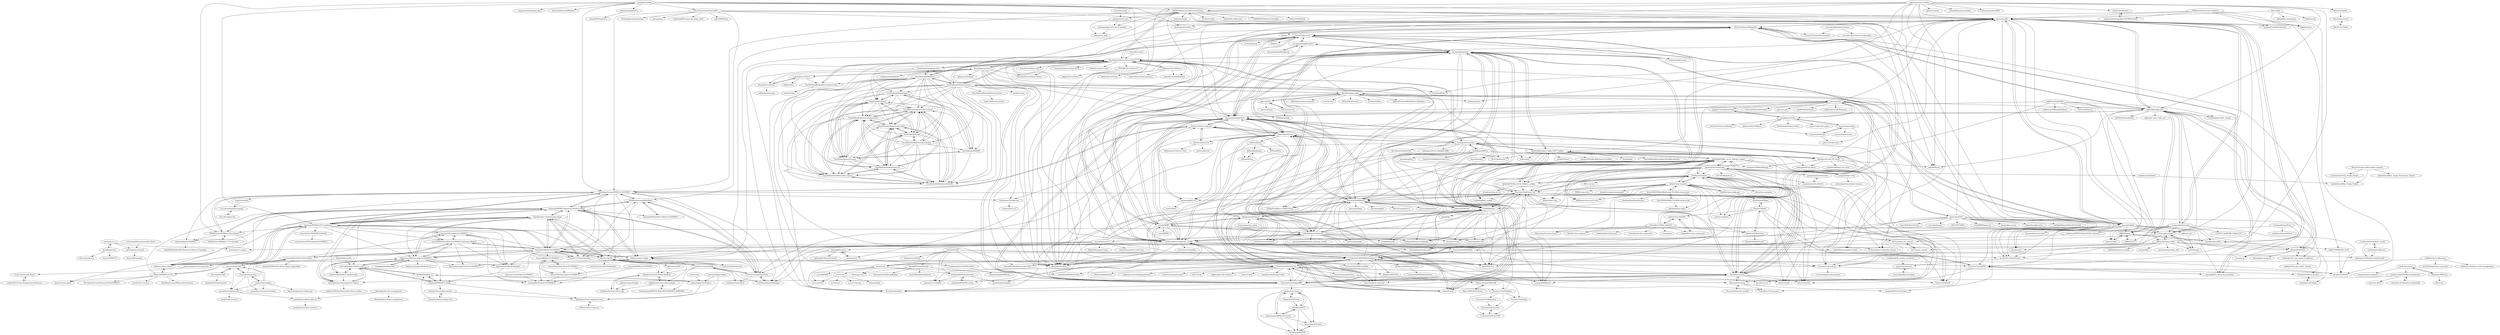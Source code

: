 digraph G {
"546669204/vps-inventory-monitoring" -> "Aranxu/NodePanels" ["e"=1]
"546669204/vps-inventory-monitoring" -> "546669204/Telegram-Push-Bot"
"546669204/vps-inventory-monitoring" -> "qsbaq/vpsand.com"
"546669204/vps-inventory-monitoring" -> "nkeonkeo/nekonekostatus" ["e"=1]
"546669204/vps-inventory-monitoring" -> "yeyingorg/php_bwh_stock_checker"
"546669204/vps-inventory-monitoring" -> "maysrp/yunBT"
"546669204/vps-inventory-monitoring" -> "reruin/ServerStockCheck"
"546669204/vps-inventory-monitoring" -> "Har-Kuun/DomainMegaBot"
"546669204/vps-inventory-monitoring" -> "ToyoDAdoubi/ServerStatus-Toyo"
"546669204/vps-inventory-monitoring" -> "helloxz/nodeinfo"
"546669204/vps-inventory-monitoring" -> "w2r/hostloc2tg" ["e"=1]
"546669204/vps-inventory-monitoring" -> "TachibanaSuzume/WHMCS_PLUGINS"
"546669204/vps-inventory-monitoring" -> "malaohu/forsaken-mail" ["e"=1]
"tcp-nanqinlang/lkl-rinetd" -> "tcp-nanqinlang/lkl-haproxy"
"tcp-nanqinlang/lkl-rinetd" -> "tcp-nanqinlang/wiki"
"tcp-nanqinlang/lkl-rinetd" -> "linhua55/lkl_study"
"tcp-nanqinlang/lkl-rinetd" -> "tcp-nanqinlang/general"
"WangZeyu9965/vps" -> "frank-lam/vps-ss"
"WangZeyu9965/vps" -> "kjfx/v2ray" ["e"=1]
"pengchujin/v2rayDocker" -> "yomige/docker-v2ray"
"pengchujin/v2rayDocker" -> "pengchujin/oneSubscribe"
"pengchujin/v2rayDocker" -> "dylanbai8/V2Ray_ws-tls_Website_onekey"
"pengchujin/v2rayDocker" -> "sprov065/v2-ui" ["e"=1]
"pengchujin/v2rayDocker" -> "phlinhng/v2ray-tcp-tls-web" ["e"=1]
"pengchujin/v2rayDocker" -> "dylanbai8/Onekey_Caddy_PHP7_Sqlite3"
"pengchujin/v2rayDocker" -> "arloor/iptablesUtils" ["e"=1]
"pengchujin/v2rayDocker" -> "h31105/deployX.sh" ["e"=1]
"pengchujin/v2rayDocker" -> "atrandys/trojan" ["e"=1]
"pengchujin/v2rayDocker" -> "KiriKira/vTemplate"
"pengchujin/v2rayDocker" -> "shalahu/v2rayDocker"
"pengchujin/v2rayDocker" -> "FunctionClub/V2ray.Fun"
"pengchujin/v2rayDocker" -> "dylanbai8/V2Ray_h2-tls_Website_onekey"
"pengchujin/v2rayDocker" -> "wulabing/Xray_onekey" ["e"=1]
"pengchujin/v2rayDocker" -> "pengchujin/subscribeVue"
"leitbogioro/Crack_BT_Panel" -> "wangzhe12588/bt59happy"
"leitbogioro/Crack_BT_Panel" -> "leitbogioro/v2ray.fun"
"leitbogioro/Crack_BT_Panel" -> "maysrp/yunBT"
"leitbogioro/Crack_BT_Panel" -> "131mm/ssweb-web.py"
"leitbogioro/Crack_BT_Panel" -> "leitbogioro/Fuck_Aliyun"
"leitbogioro/Crack_BT_Panel" -> "helloxz/IPinfo" ["e"=1]
"leitbogioro/Crack_BT_Panel" -> "madlifer/AAPanel_V6_Crack"
"abbey2023/k1kmz" -> "ishkong/1024_img_spider_wordpress"
"abbey2023/k1kmz" -> "abbey2023/ojbk_jiexi"
"abbey2023/k1kmz" -> "assimon/yunsfaka"
"abbey2023/k1kmz" -> "reruin/nrop"
"abbey2023/k1kmz" -> "abbeyokgo/crawler-py"
"FunctionClub/ZBench" -> "oooldking/script" ["e"=1]
"FunctionClub/ZBench" -> "FunctionClub/V2ray.Fun"
"FunctionClub/ZBench" -> "Aniverse/inexistence" ["e"=1]
"FunctionClub/ZBench" -> "tcp-nanqinlang/general"
"FunctionClub/ZBench" -> "cx9208/bbrplus"
"FunctionClub/ZBench" -> "ernisn/superspeed" ["e"=1]
"FunctionClub/ZBench" -> "tcp-nanqinlang/wiki"
"FunctionClub/ZBench" -> "cppla/ServerStatus" ["e"=1]
"FunctionClub/ZBench" -> "abbey2023/PyOne" ["e"=1]
"FunctionClub/ZBench" -> "kmvan/x-prober" ["e"=1]
"FunctionClub/ZBench" -> "donwa/oneindex" ["e"=1]
"FunctionClub/ZBench" -> "Chikage0o0/Linux-NetSpeed" ["e"=1]
"FunctionClub/ZBench" -> "MortyFx/speedtest-x" ["e"=1]
"FunctionClub/ZBench" -> "ZE3kr/Cloudflare-CNAME-Setup" ["e"=1]
"FunctionClub/ZBench" -> "MoeClub/lotServer"
"FunctionClub/v2ray.fun" -> "tracyone/v2ray.fun"
"FunctionClub/v2ray.fun" -> "ToutyRater/v2ray-guide" ["e"=1]
"FunctionClub/v2ray.fun" -> "imgk/simple-obfs-Cygwin" ["e"=1]
"FunctionClub/v2ray.fun" -> "v2ray/v2rayN" ["e"=1]
"FunctionClub/v2ray.fun" -> "waylybaye/HyperApp-Guide" ["e"=1]
"FunctionClub/v2ray.fun" -> "Moexin/Easy-V2ray"
"FunctionClub/v2ray.fun" -> "FunctionClub/SSR-Bash-Python"
"FunctionClub/v2ray.fun" -> "FunctionClub/YankeeBBR"
"FunctionClub/v2ray.fun" -> "blinksocks/blinksocks" ["e"=1]
"FunctionClub/v2ray.fun" -> "0oVicero0/serverSpeeder_Install"
"FunctionClub/v2ray.fun" -> "nanqinlang-mogic/v2ray"
"FunctionClub/v2ray.fun" -> "dragonite-network/dragonite-java" ["e"=1]
"FunctionClub/v2ray.fun" -> "Readour/AR-B-P-B"
"FunctionClub/v2ray.fun" -> "v2ray/v2ray-panel-master" ["e"=1]
"FunctionClub/v2ray.fun" -> "lhie1/Surge" ["e"=1]
"KiriKira/vTemplate" -> "FunctionClub/V2ray.Fun"
"KiriKira/vTemplate" -> "veekxt/v2ray-template"
"KiriKira/vTemplate" -> "tracyone/v2ray.fun"
"KiriKira/vTemplate" -> "dylanbai8/V2Ray_ws-tls_Website_onekey"
"KiriKira/vTemplate" -> "2dust/v2rayN" ["e"=1]
"KiriKira/vTemplate" -> "Jrohy/multi-v2ray" ["e"=1]
"KiriKira/vTemplate" -> "v2fly/v2ray-examples" ["e"=1]
"KiriKira/vTemplate" -> "dylanbai8/V2Ray_h2-tls_Website_onekey"
"KiriKira/vTemplate" -> "Cenmrev/V2RayW" ["e"=1]
"KiriKira/vTemplate" -> "2dust/v2rayNG" ["e"=1]
"KiriKira/vTemplate" -> "mellow-io/mellow" ["e"=1]
"KiriKira/vTemplate" -> "sprov065/v2-ui" ["e"=1]
"KiriKira/vTemplate" -> "cx9208/bbrplus"
"KiriKira/vTemplate" -> "ToutyRater/v2ray-guide" ["e"=1]
"KiriKira/vTemplate" -> "zfl9/ss-tproxy" ["e"=1]
"tcp-nanqinlang/wiki" -> "tcp-nanqinlang/general"
"tcp-nanqinlang/wiki" -> "tcp-nanqinlang/lkl-rinetd"
"tcp-nanqinlang/wiki" -> "0oVicero0/serverSpeeder_Install"
"tcp-nanqinlang/wiki" -> "cx9208/bbrplus"
"tcp-nanqinlang/wiki" -> "mixool/rinetd"
"tcp-nanqinlang/wiki" -> "linhua55/lkl_study"
"tcp-nanqinlang/wiki" -> "FunctionClub/ZBench"
"tcp-nanqinlang/wiki" -> "kuoruan/shell-scripts" ["e"=1]
"tcp-nanqinlang/wiki" -> "ZE3kr/Cloudflare-CNAME-Setup" ["e"=1]
"tcp-nanqinlang/wiki" -> "ToyoDAdoubi/ServerStatus-Toyo"
"tcp-nanqinlang/wiki" -> "MoeClub/lotServer"
"tcp-nanqinlang/wiki" -> "tracyone/v2ray.fun"
"tcp-nanqinlang/wiki" -> "dylanbai8/Onekey_Caddy_PHP7_Sqlite3"
"tcp-nanqinlang/wiki" -> "ylx2016/Linux-NetSpeed" ["e"=1]
"tcp-nanqinlang/wiki" -> "cx9208/Linux-NetSpeed"
"MercyCloudTeam/TomatoIDC" -> "zzfly256/RyShop"
"MercyCloudTeam/TomatoIDC" -> "TachibanaSuzume/WHMCS_PLUGINS"
"MercyCloudTeam/TomatoIDC" -> "ProtonAgency/lynnhosting"
"MercyCloudTeam/TomatoIDC" -> "geecp/geecp"
"MercyCloudTeam/TomatoIDC" -> "maysrp/yunBT"
"MercyCloudTeam/TomatoIDC" -> "131mm/ssweb-web.py"
"MercyCloudTeam/TomatoIDC" -> "TachibanaSuzume/MyInfinity"
"MercyCloudTeam/TomatoIDC" -> "iAJue/moeins" ["e"=1]
"MercyCloudTeam/TomatoIDC" -> "wulabing/SSR-manyuser_glzjin_shell" ["e"=1]
"tingv/LotteryBot" -> "Git-Lofter/telegram-sspanel"
"cx9208/Linux-NetSpeed" -> "tcp-nanqinlang/general"
"cx9208/Linux-NetSpeed" -> "cx9208/bbrplus"
"cx9208/Linux-NetSpeed" -> "MoeClub/lotServer"
"cx9208/Linux-NetSpeed" -> "0oVicero0/serverSpeeder_Install"
"cx9208/Linux-NetSpeed" -> "xratzh/CBBR"
"cx9208/Linux-NetSpeed" -> "Tai7sy/LotServer_KeyGen"
"cx9208/Linux-NetSpeed" -> "131mm/ssweb-web.py"
"cx9208/Linux-NetSpeed" -> "sprov065/sprov-ui"
"cx9208/Linux-NetSpeed" -> "FunctionClub/YankeeBBR"
"cx9208/Linux-NetSpeed" -> "ylx2016/Linux-NetSpeed" ["e"=1]
"cx9208/Linux-NetSpeed" -> "Chikage0o0/Linux-NetSpeed" ["e"=1]
"cx9208/Linux-NetSpeed" -> "ernisn/superspeed" ["e"=1]
"cx9208/Linux-NetSpeed" -> "atrandys/trojan" ["e"=1]
"cx9208/Linux-NetSpeed" -> "tcp-nanqinlang/wiki"
"cx9208/Linux-NetSpeed" -> "FunctionClub/V2ray.Fun"
"cx9208/Linux-NetSpeed" -> "oooldking/script" ["e"=1]
"cx9208/Linux-NetSpeed" -> "sprov065/v2-ui" ["e"=1]
"cx9208/Linux-NetSpeed" -> "FunctionClub/ZBench"
"cx9208/Linux-NetSpeed" -> "myxuchangbin/dnsmasq_sniproxy_install" ["e"=1]
"cx9208/Linux-NetSpeed" -> "dylanbai8/V2Ray_ws-tls_Website_onekey"
"cx9208/Linux-NetSpeed" -> "arloor/iptablesUtils" ["e"=1]
"msmbps/msmbps" -> "546669204/vps-inventory-monitoring"
"msmbps/msmbps" -> "TachibanaSuzume/WHMCS_PLUGINS"
"msmbps/msmbps" -> "Hackxiaoya/CuteOne" ["e"=1]
"msmbps/msmbps" -> "maysrp/yunBT"
"msmbps/msmbps" -> "netchx/Netch"
"msmbps/msmbps" -> "WHMCSCare/WHMCS-ThemeForest"
"msmbps/msmbps" -> "wenguonideshou/zhuye_kim" ["e"=1]
"msmbps/msmbps" -> "helloxz/IPinfo" ["e"=1]
"msmbps/msmbps" -> "kaneawk/WHMCS-CN-translations"
"msmbps/msmbps" -> "NyanChanMeow/SSRSpeed" ["e"=1]
"msmbps/msmbps" -> "lizhongnian/btpanel-ss"
"msmbps/msmbps" -> "MercyCloudTeam/TomatoIDC"
"FunctionClub/V2ray.Fun" -> "KiriKira/vTemplate"
"FunctionClub/V2ray.Fun" -> "sprov065/v2-ui" ["e"=1]
"FunctionClub/V2ray.Fun" -> "Jrohy/multi-v2ray" ["e"=1]
"FunctionClub/V2ray.Fun" -> "FunctionClub/ZBench"
"FunctionClub/V2ray.Fun" -> "tracyone/v2ray.fun"
"FunctionClub/V2ray.Fun" -> "ssrpanel/SSRPanel" ["e"=1]
"FunctionClub/V2ray.Fun" -> "2dust/v2rayN" ["e"=1]
"FunctionClub/V2ray.Fun" -> "dylanbai8/V2Ray_ws-tls_Website_onekey"
"FunctionClub/V2ray.Fun" -> "Chikage0o0/Linux-NetSpeed" ["e"=1]
"FunctionClub/V2ray.Fun" -> "FunctionClub/SSR-Bash-Python"
"FunctionClub/V2ray.Fun" -> "2dust/v2rayNG" ["e"=1]
"FunctionClub/V2ray.Fun" -> "cx9208/bbrplus"
"FunctionClub/V2ray.Fun" -> "wulabing/Xray_onekey" ["e"=1]
"FunctionClub/V2ray.Fun" -> "ToyoDAdoubi/doubi" ["e"=1]
"FunctionClub/V2ray.Fun" -> "Cenmrev/V2RayW" ["e"=1]
"veekxt/v2ray-template" -> "KiriKira/vTemplate"
"veekxt/v2ray-template" -> "htfy96/v2ray-config-gen"
"veekxt/v2ray-template" -> "v2fly/v2ray-examples" ["e"=1]
"veekxt/v2ray-template" -> "FunctionClub/V2ray.Fun"
"veekxt/v2ray-template" -> "dylanbai8/V2Ray_ws-tls_Website_onekey"
"veekxt/v2ray-template" -> "kirin10000/V2Ray-WebSocket-TLS-Web-setup-script"
"veekxt/v2ray-template" -> "mellow-io/mellow" ["e"=1]
"veekxt/v2ray-template" -> "Cenmrev/V2RayW" ["e"=1]
"veekxt/v2ray-template" -> "liberal-boy/tls-shunt-proxy" ["e"=1]
"veekxt/v2ray-template" -> "cx9208/bbrplus"
"veekxt/v2ray-template" -> "nobody3u/V2RayGCon"
"veekxt/v2ray-template" -> "RPRX/v2ray-vless" ["e"=1]
"veekxt/v2ray-template" -> "lxhao61/integrated-examples" ["e"=1]
"veekxt/v2ray-template" -> "2dust/v2rayNG" ["e"=1]
"veekxt/v2ray-template" -> "felix-fly/v2ray-openwrt" ["e"=1]
"frank-lam/vps-ss" -> "WangZeyu9965/vps"
"frank-lam/vps-ss" -> "bwgvps/bwgvps.github.io"
"frank-lam/vps-ss" -> "Captain-Alan/VPS-Recommendation"
"dylanbai8/Onekey_Caddy_PHP7_Sqlite3" -> "dylanbai8/V2Ray_ws-tls_Website_onekey"
"dylanbai8/Onekey_Caddy_PHP7_Sqlite3" -> "dylanbai8/V2Ray_h2-tls_Website_onekey"
"dylanbai8/Onekey_Caddy_PHP7_Sqlite3" -> "leitbogioro/v2ray.fun"
"dylanbai8/Onekey_Caddy_PHP7_Sqlite3" -> "tcp-nanqinlang/wiki"
"dylanbai8/Onekey_Caddy_PHP7_Sqlite3" -> "helloxz/zdir" ["e"=1]
"dylanbai8/Onekey_Caddy_PHP7_Sqlite3" -> "sayem314/Caddy-Web-Server-Installer" ["e"=1]
"dylanbai8/Onekey_Caddy_PHP7_Sqlite3" -> "donwa/goindex" ["e"=1]
"dylanbai8/Onekey_Caddy_PHP7_Sqlite3" -> "ZE3kr/Cloudflare-CNAME-Setup" ["e"=1]
"dylanbai8/Onekey_Caddy_PHP7_Sqlite3" -> "abbey2023/PyOne" ["e"=1]
"dylanbai8/Onekey_Caddy_PHP7_Sqlite3" -> "MoeClub/OneList" ["e"=1]
"dylanbai8/Onekey_Caddy_PHP7_Sqlite3" -> "Zo3i/frpMgr" ["e"=1]
"dylanbai8/Onekey_Caddy_PHP7_Sqlite3" -> "FunctionClub/ZBench"
"dylanbai8/Onekey_Caddy_PHP7_Sqlite3" -> "heymind/OneDrive-Index-Cloudflare-Worker" ["e"=1]
"dylanbai8/Onekey_Caddy_PHP7_Sqlite3" -> "xytoki/TCShare" ["e"=1]
"dylanbai8/Onekey_Caddy_PHP7_Sqlite3" -> "maysrp/yunBT"
"BotoX/ServerStatus" -> "mojeda/ServerStatus"
"BotoX/ServerStatus" -> "cppla/ServerStatus" ["e"=1]
"BotoX/ServerStatus" -> "ToyoDAdoubi/ServerStatus-Toyo"
"BotoX/ServerStatus" -> "0oVicero0/serverSpeeder_Install"
"BotoX/ServerStatus" -> "Munzy/ServerStatus"
"BotoX/ServerStatus" -> "likexian/stathub-go" ["e"=1]
"BotoX/ServerStatus" -> "cokemine/ServerStatus-Hotaru" ["e"=1]
"BotoX/ServerStatus" -> "ToyoDAdoubiBackup/ServerStatus-Toyo"
"BotoX/ServerStatus" -> "tcp-nanqinlang/general"
"BotoX/ServerStatus" -> "telephone/LookingGlass" ["e"=1]
"BotoX/ServerStatus" -> "546669204/vps-inventory-monitoring"
"BotoX/ServerStatus" -> "FunctionClub/ZBench"
"BotoX/ServerStatus" -> "MoeClub/lotServer"
"tripflex/whmcs-affcoupons" -> "JonTheWong/whmcs_autoauth"
"tripflex/whmcs-affcoupons" -> "babytomas/Login-Email-For-WHMCS"
"tripflex/whmcs-affcoupons" -> "dylanhansch/whmcs-order-management" ["e"=1]
"WMJonssen/Centcount-Analytics" -> "zheng22t/TinyF2F"
"WMJonssen/Centcount-Analytics" -> "lala437/FREEKAN_ACVS"
"WMJonssen/Centcount-Analytics" -> "wenguonideshou/psdash_HTTPBasicAuth"
"WMJonssen/Centcount-Analytics" -> "luodaoyi/CloudFlarePartner" ["e"=1]
"WMJonssen/Centcount-Analytics" -> "maysrp/yunBT"
"WMJonssen/Centcount-Analytics" -> "52fancy/whmcs-yzpay"
"seedc/sprov-ui" -> "seedc/sprov-ui_nginx"
"seedc/sprov-ui" -> "AstralHope/v2-ui"
"seedc/sprov-ui" -> "nanodog/nano-cf-panel"
"qfdk/EasyDockerWeb" -> "qfdk/BtOnline"
"qfdk/EasyDockerWeb" -> "qfdk/NNLLS"
"qfdk/EasyDockerWeb" -> "tcp-nanqinlang/general"
"qfdk/EasyDockerWeb" -> "leitbogioro/Crack_BT_Panel"
"qfdk/EasyDockerWeb" -> "2024baibai/tumblr_crawler"
"qfdk/EasyDockerWeb" -> "0oVicero0/OneList" ["e"=1]
"qfdk/EasyDockerWeb" -> "abbey2023/ojbk_jiexi"
"qfdk/EasyDockerWeb" -> "welliamcao/VManagePlatform" ["e"=1]
"52fancy/whmcs-yzpay" -> "52fancy/whmcs-alipay"
"52fancy/whmcs-yzpay" -> "weloveidc/WHMCS-Payment-Gateway-alipay"
"52fancy/whmcs-yzpay" -> "tension/NeWorld-For-WHMCS"
"52fancy/whmcs-yzpay" -> "131mm/ssweb-web.py"
"52fancy/whmcs-yzpay" -> "jinrishuofa/V2raySocks"
"52fancy/whmcs-alipay" -> "52fancy/whmcs-yzpay"
"52fancy/whmcs-alipay" -> "weloveidc/WHMCS-Payment-Gateway-alipay"
"52fancy/whmcs-alipay" -> "kaneawk/WHMCS-CN-translations"
"52fancy/whmcs-alipay" -> "Rodots/WHMCS-zh-CN"
"131mm/ssweb-web.py" -> "52fancy/whmcs-yzpay"
"131mm/ssweb-web.py" -> "131mm/shadowsocks-monitor"
"131mm/ssweb-web.py" -> "zheng22t/TinyF2F"
"dlxg/Linux-NetSpeed" -> "FunctionClub/YankeeBBR"
"dlxg/Linux-NetSpeed" -> "Chikage0o0/Linux-NetSpeed" ["e"=1]
"dlxg/Linux-NetSpeed" -> "cx9208/bbrplus"
"dlxg/Linux-NetSpeed" -> "xratzh/CBBR"
"dlxg/Linux-NetSpeed" -> "tcp-nanqinlang/wiki"
"dlxg/Linux-NetSpeed" -> "MoeClub/lotServer"
"dlxg/Linux-NetSpeed" -> "FunctionClub/ZBench"
"dlxg/Linux-NetSpeed" -> "cx9208/Linux-NetSpeed"
"dlxg/Linux-NetSpeed" -> "sprov065/v2-ui" ["e"=1]
"dlxg/Linux-NetSpeed" -> "tracyone/v2ray.fun"
"dlxg/Linux-NetSpeed" -> "FunctionClub/MTProxy-Bash" ["e"=1]
"dlxg/Linux-NetSpeed" -> "ylx2016/Linux-NetSpeed" ["e"=1]
"dlxg/Linux-NetSpeed" -> "FunctionClub/SSR-Bash-Python"
"dlxg/Linux-NetSpeed" -> "tcp-nanqinlang/general"
"dlxg/Linux-NetSpeed" -> "hongwenjun/vps_setup" ["e"=1]
"zc0350/ymqz" -> "assimon/yunsfaka"
"xratzh/CBBR" -> "tcp-nanqinlang/general"
"xratzh/CBBR" -> "ToyoDAdoubi/ServerStatus-Toyo"
"xratzh/CBBR" -> "FunctionClub/YankeeBBR"
"xratzh/CBBR" -> "cx9208/Linux-NetSpeed"
"xratzh/CBBR" -> "xratzh/XRSK"
"xratzh/CBBR" -> "0oVicero0/serverSpeeder_Install"
"xratzh/CBBR" -> "dlxg/Linux-NetSpeed"
"xratzh/CBBR" -> "MoeClub/lotServer"
"xratzh/CBBR" -> "tcp-nanqinlang/wiki"
"xratzh/CBBR" -> "cppla/ServerStatus" ["e"=1]
"xratzh/CBBR" -> "cx9208/bbrplus"
"xratzh/CBBR" -> "assimon/yunsfaka"
"FunctionClub/SSR-Bash-Python" -> "FunctionClub/V2ray.Fun"
"FunctionClub/SSR-Bash-Python" -> "ImAnyOne/SSR-Bash-Python"
"FunctionClub/SSR-Bash-Python" -> "FunctionClub/ZBench"
"FunctionClub/SSR-Bash-Python" -> "FunctionClub/MTProxy-Bash" ["e"=1]
"FunctionClub/SSR-Bash-Python" -> "mmmwhy/pure_attention" ["e"=1]
"FunctionClub/SSR-Bash-Python" -> "marisn2017/ssrpanel" ["e"=1]
"FunctionClub/SSR-Bash-Python" -> "ssrpanel/SSRPanel" ["e"=1]
"FunctionClub/SSR-Bash-Python" -> "FunctionClub/Fail2ban"
"FunctionClub/SSR-Bash-Python" -> "cx9208/bbrplus"
"FunctionClub/SSR-Bash-Python" -> "FunctionClub/uPing"
"FunctionClub/SSR-Bash-Python" -> "mrcosir/ssr"
"FunctionClub/SSR-Bash-Python" -> "dlxg/Linux-NetSpeed"
"FunctionClub/SSR-Bash-Python" -> "tracyone/v2ray.fun"
"FunctionClub/SSR-Bash-Python" -> "szadamlee/SSR-Bash-Final"
"FunctionClub/SSR-Bash-Python" -> "sprov065/v2-ui" ["e"=1]
"cx9208/bbrplus" -> "Chikage0o0/Linux-NetSpeed" ["e"=1]
"cx9208/bbrplus" -> "cx9208/Linux-NetSpeed"
"cx9208/bbrplus" -> "ylx2016/Linux-NetSpeed" ["e"=1]
"cx9208/bbrplus" -> "tcp-nanqinlang/wiki"
"cx9208/bbrplus" -> "tcp-nanqinlang/general"
"cx9208/bbrplus" -> "FunctionClub/ZBench"
"cx9208/bbrplus" -> "arloor/iptablesUtils" ["e"=1]
"cx9208/bbrplus" -> "sprov065/v2-ui" ["e"=1]
"cx9208/bbrplus" -> "oooldking/script" ["e"=1]
"cx9208/bbrplus" -> "google/bbr" ["e"=1]
"cx9208/bbrplus" -> "FunctionClub/V2ray.Fun"
"cx9208/bbrplus" -> "ssrpanel/SSRPanel" ["e"=1]
"cx9208/bbrplus" -> "atrandys/trojan" ["e"=1]
"cx9208/bbrplus" -> "dlxg/Linux-NetSpeed"
"abbey2023/ojbk_jiexi" -> "abbey2023/k1kmz"
"abbey2023/ojbk_jiexi" -> "maysrp/yunBT"
"abbey2023/ojbk_jiexi" -> "assimon/yunsfaka"
"abbey2023/ojbk_jiexi" -> "abbey2023/payjs_faka"
"abbey2023/ojbk_jiexi" -> "2024baibai/tumblr_crawler"
"abbey2023/ojbk_jiexi" -> "wenguonideshou/zsky"
"abbey2023/ojbk_jiexi" -> "helloxz/IPinfo" ["e"=1]
"abbey2023/ojbk_jiexi" -> "reruin/nrop"
"abbey2023/ojbk_jiexi" -> "cppla/ServerStatus" ["e"=1]
"abbey2023/ojbk_jiexi" -> "yhf7952/91pornMobile" ["e"=1]
"abbey2023/ojbk_jiexi" -> "tcp-nanqinlang/general"
"abbey2023/ojbk_jiexi" -> "Har-Kuun/DomainMegaBot"
"abbey2023/ojbk_jiexi" -> "ishkong/1024_img_spider_wordpress"
"abbey2023/ojbk_jiexi" -> "eqblog/91_porn_video_url" ["e"=1]
"abbey2023/ojbk_jiexi" -> "reruin/ServerStockCheck"
"ishkong/1024_img_spider_wordpress" -> "eqblog/1024_img_spider_threads" ["e"=1]
"ishkong/1024_img_spider_wordpress" -> "abbey2023/k1kmz"
"dylanbai8/V2Ray_ws-tls_Website_onekey" -> "dylanbai8/V2Ray_h2-tls_Website_onekey"
"dylanbai8/V2Ray_ws-tls_Website_onekey" -> "tracyone/v2ray.fun"
"dylanbai8/V2Ray_ws-tls_Website_onekey" -> "dylanbai8/Onekey_Caddy_PHP7_Sqlite3"
"dylanbai8/V2Ray_ws-tls_Website_onekey" -> "FunctionClub/V2ray.Fun"
"dylanbai8/V2Ray_ws-tls_Website_onekey" -> "wulabing/Xray_onekey" ["e"=1]
"dylanbai8/V2Ray_ws-tls_Website_onekey" -> "KiriKira/vTemplate"
"dylanbai8/V2Ray_ws-tls_Website_onekey" -> "phlinhng/v2ray-tcp-tls-web" ["e"=1]
"dylanbai8/V2Ray_ws-tls_Website_onekey" -> "veekxt/v2ray-template"
"dylanbai8/V2Ray_ws-tls_Website_onekey" -> "2dust/v2rayNG" ["e"=1]
"dylanbai8/V2Ray_ws-tls_Website_onekey" -> "Moexin/Easy-V2ray"
"dylanbai8/V2Ray_ws-tls_Website_onekey" -> "cx9208/bbrplus"
"dylanbai8/V2Ray_ws-tls_Website_onekey" -> "wangyi2005/v2ray-heroku" ["e"=1]
"dylanbai8/V2Ray_ws-tls_Website_onekey" -> "FunctionClub/ZBench"
"dylanbai8/V2Ray_ws-tls_Website_onekey" -> "Jrohy/multi-v2ray" ["e"=1]
"dylanbai8/V2Ray_ws-tls_Website_onekey" -> "pengchujin/v2rayDocker"
"ToyoDAdoubi/ServerStatus-Toyo" -> "ToyoDAdoubiBackup/ServerStatus-Toyo"
"ToyoDAdoubi/ServerStatus-Toyo" -> "BotoX/ServerStatus"
"ToyoDAdoubi/ServerStatus-Toyo" -> "ToyoDAdoubi/SSRStatus"
"ToyoDAdoubi/ServerStatus-Toyo" -> "cokemine/ServerStatus-Hotaru" ["e"=1]
"ToyoDAdoubi/ServerStatus-Toyo" -> "P3TERX/ServerStatus-V"
"ToyoDAdoubi/ServerStatus-Toyo" -> "ToyoDAdoubi/DirectoryLister"
"ToyoDAdoubi/ServerStatus-Toyo" -> "krwu/ServerStatus-web"
"ToyoDAdoubi/ServerStatus-Toyo" -> "546669204/vps-inventory-monitoring"
"ToyoDAdoubi/ServerStatus-Toyo" -> "stilleshan/ServerStatus"
"ToyoDAdoubi/ServerStatus-Toyo" -> "leitbogioro/v2ray.fun"
"ToyoDAdoubi/ServerStatus-Toyo" -> "ToyoDAdoubi/ServerStatus-Toyo"
"ToyoDAdoubi/ServerStatus-Toyo" -> "hicasper/Typecho-theme-DUX" ["e"=1]
"ToyoDAdoubi/ServerStatus-Toyo" -> "ZE3kr/Cloudflare-CNAME-Setup" ["e"=1]
"ToyoDAdoubi/ServerStatus-Toyo" -> "cppla/ServerStatus" ["e"=1]
"ToyoDAdoubi/ServerStatus-Toyo" -> "reruin/ServerStockCheck"
"wenguonideshou/psdash_HTTPBasicAuth" -> "shellus/SiteMonitor"
"FunctionClub/uPing" -> "FunctionClub/EasyCDN"
"gamesofts/v2ray-custom-geo" -> "onplus/v2ray-SiteDAT"
"nobody3u/V2RayGCon" -> "PoseidonM4A4/v2rayP"
"nobody3u/V2RayGCon" -> "Shinlor/V2RayS"
"ToutyRater/V2Ray-SiteDAT" -> "onplus/v2ray-SiteDAT"
"ToutyRater/V2Ray-SiteDAT" -> "gamesofts/v2ray-custom-geo"
"ToutyRater/V2Ray-SiteDAT" -> "liberal-boy/tls-shunt-proxy" ["e"=1]
"ToutyRater/V2Ray-SiteDAT" -> "v2ray/geoip" ["e"=1]
"ToutyRater/V2Ray-SiteDAT" -> "KiriKira/vTemplate"
"ToutyRater/V2Ray-SiteDAT" -> "felix-fly/v2ray-openwrt" ["e"=1]
"ToutyRater/V2Ray-SiteDAT" -> "cokebar/gfwlist2dnsmasq" ["e"=1]
"ToutyRater/V2Ray-SiteDAT" -> "nobody3u/V2RayGCon"
"ToutyRater/V2Ray-SiteDAT" -> "veekxt/v2ray-template"
"ToutyRater/V2Ray-SiteDAT" -> "v2ray/domain-list-community" ["e"=1]
"tracyone/v2ray.fun" -> "dylanbai8/V2Ray_ws-tls_Website_onekey"
"tracyone/v2ray.fun" -> "Moexin/Easy-V2ray"
"tracyone/v2ray.fun" -> "FunctionClub/v2ray.fun"
"tracyone/v2ray.fun" -> "tcp-nanqinlang/general"
"tracyone/v2ray.fun" -> "ToyoDAdoubi/doubi" ["e"=1]
"tracyone/v2ray.fun" -> "FunctionClub/V2ray.Fun"
"tracyone/v2ray.fun" -> "2dust/v2rayN" ["e"=1]
"tracyone/v2ray.fun" -> "KiriKira/vTemplate"
"tracyone/v2ray.fun" -> "FunctionClub/YankeeBBR"
"tracyone/v2ray.fun" -> "2dust/v2rayNG" ["e"=1]
"tracyone/v2ray.fun" -> "tcp-nanqinlang/wiki"
"tracyone/v2ray.fun" -> "mmmwhy/pure_attention" ["e"=1]
"tracyone/v2ray.fun" -> "Cenmrev/V2RayW" ["e"=1]
"tracyone/v2ray.fun" -> "ssrpanel/SSRPanel" ["e"=1]
"tracyone/v2ray.fun" -> "linhua55/lkl_study"
"cn2t/doubi-SSR" -> "dubstep1212/ShadowsocksR-install"
"cn2t/doubi-SSR" -> "mrcosir/ssr"
"cn2t/doubi-SSR" -> "FunctionClub/SSR-Bash-Python"
"cn2t/doubi-SSR" -> "marisn2017/ssrpanel" ["e"=1]
"cn2t/doubi-SSR" -> "ToyoDAdoubi/doubi" ["e"=1]
"cn2t/doubi-SSR" -> "ouhaohan8023/SSR_server"
"cn2t/doubi-SSR" -> "ouhaohan8023/shadow.com"
"cn2t/doubi-SSR" -> "bluekk935/ToyoDAdoubi"
"cn2t/doubi-SSR" -> "makazeu/ssr-backup" ["e"=1]
"leitbogioro/SSR.Go" -> "tracyone/v2ray.fun"
"leitbogioro/SSR.Go" -> "FanhuaCloud/Shadowsocksrrmu"
"leitbogioro/SSR.Go" -> "leitbogioro/v2ray.fun"
"leitbogioro/SSR.Go" -> "leitbogioro/Crack_BT_Panel"
"leitbogioro/SSR.Go" -> "leitbogioro/Fuck_Aliyun"
"leitbogioro/SSR.Go" -> "tcp-nanqinlang/wiki"
"leitbogioro/SSR.Go" -> "go-ignite/ignite" ["e"=1]
"leitbogioro/SSR.Go" -> "ssrpanel/SSRPanel" ["e"=1]
"leitbogioro/SSR.Go" -> "131mm/ssweb-web.py"
"leitbogioro/SSR.Go" -> "0oVicero0/serverSpeeder_Install"
"leitbogioro/SSR.Go" -> "mmmwhy/pure_attention" ["e"=1]
"leitbogioro/SSR.Go" -> "cppla/ServerStatus" ["e"=1]
"abbey2023/payjs_faka" -> "assimon/yunsfaka"
"abbey2023/payjs_faka" -> "zzdylan/faka" ["e"=1]
"abbey2023/payjs_faka" -> "zc0350/ymqz"
"abbey2023/payjs_faka" -> "LowPowerTime/V2raySocks"
"abbey2023/payjs_faka" -> "abbey2023/ojbk_jiexi"
"abbey2023/payjs_faka" -> "mmmwhy/algorithm_code" ["e"=1]
"abbey2023/payjs_faka" -> "2024baibai/youzan_yaofan"
"abbey2023/payjs_faka" -> "52fancy/whmcs-yzpay"
"abbey2023/payjs_faka" -> "abbey2023/k1kmz"
"abbey2023/payjs_faka" -> "maysrp/yunBT"
"abbey2023/payjs_faka" -> "lala437/FREEKAN_ACVS"
"abbey2023/payjs_faka" -> "iAJue/moeins" ["e"=1]
"assimon/yunsfaka" -> "zc0350/ymqz"
"assimon/yunsfaka" -> "Tai7sy/qvm_console"
"assimon/yunsfaka" -> "abbey2023/payjs_faka"
"assimon/yunsfaka" -> "Tai7sy/aliyun_ecs_console"
"luodaoyi/DomainScan" -> "anoshop/BAT_Check_DomainName"
"luodaoyi/DomainScan" -> "assimon/yunsfaka"
"luodaoyi/DomainScan" -> "uselibrary/DomainCheck"
"weloveidc/WHMCS-Payment-Gateway-alipay" -> "52fancy/whmcs-alipay"
"weloveidc/WHMCS-Payment-Gateway-alipay" -> "kaneawk/WHMCS-CN-translations"
"weloveidc/WHMCS-Payment-Gateway-alipay" -> "TachibanaSuzume/MyInfinity"
"weloveidc/WHMCS-Payment-Gateway-alipay" -> "52fancy/whmcs-yzpay"
"weloveidc/WHMCS-Payment-Gateway-alipay" -> "tension/NeWorld-For-WHMCS"
"weloveidc/WHMCS-Payment-Gateway-alipay" -> "LowPowerTime/V2raySocks"
"weloveidc/WHMCS-Payment-Gateway-alipay" -> "TachibanaSuzume/WHMCS_PLUGINS"
"weloveidc/WHMCS-Payment-Gateway-alipay" -> "myitmx/ftqq-For-WHMCS"
"weloveidc/WHMCS-Payment-Gateway-alipay" -> "Zzm317/Unlimited-Socks"
"weloveidc/WHMCS-Payment-Gateway-alipay" -> "kesuki/whmcs-shadowsocks-plugin"
"weloveidc/WHMCS-Payment-Gateway-alipay" -> "tension/NeWorld-New-Theme-For-WHMCS"
"weloveidc/WHMCS-Payment-Gateway-alipay" -> "WHMCSCare/WHMCS-ThemeForest"
"Shinlor/V2RayS" -> "Cenmrev/V2RayW" ["e"=1]
"Shinlor/V2RayS" -> "gssdromen/V2RayC"
"Shinlor/V2RayS" -> "nobody3u/V2RayGCon"
"Shinlor/V2RayS" -> "onplus/v2ray-SiteDAT"
"Shinlor/V2RayS" -> "mellow-io/mellow" ["e"=1]
"Shinlor/V2RayS" -> "Moexin/Easy-V2ray"
"sprov065/sprov-ui" -> "Tai7sy/LotServer_KeyGen"
"sprov065/sprov-ui" -> "cx9208/Linux-NetSpeed"
"sprov065/sprov-ui" -> "FunctionClub/V2ray.Fun"
"sprov065/sprov-ui" -> "sprov065/v2-ui" ["e"=1]
"sprov065/sprov-ui" -> "quniu/ssrpanel-deploy" ["e"=1]
"sprov065/sprov-ui" -> "MoeGrid/ssrpanel-v2ray" ["e"=1]
"sprov065/sprov-ui" -> "v2rayv3/ss-panel-v3-mod_Uim" ["e"=1]
"sprov065/sprov-ui" -> "seedc/sprov-ui_nginx"
"sprov065/sprov-ui" -> "hacking001/x2tap"
"sprov065/sprov-ui" -> "dylanbai8/V2Ray_ws-tls_Website_onekey"
"sprov065/sprov-ui" -> "LowPowerTime/V2Manager"
"fei5seven/lotServer" -> "Tai7sy/LotServer_KeyGen"
"fei5seven/lotServer" -> "Meilinhost/LotServer_Vicer"
"fei5seven/lotServer" -> "iiiiiii1/LotServer"
"Tai7sy/LotServer_KeyGen" -> "MoeClub/lotServer"
"Tai7sy/LotServer_KeyGen" -> "fei5seven/lotServer"
"Tai7sy/LotServer_KeyGen" -> "GreatSatan79/Video-api"
"Tai7sy/LotServer_KeyGen" -> "TachibanaSuzume/WHMCS_PLUGINS"
"Tai7sy/LotServer_KeyGen" -> "LowPowerTime/V2raySocks"
"Tai7sy/LotServer_KeyGen" -> "tcp-nanqinlang/general"
"LowPowerTime/V2raySocks" -> "LowPowerTime/V2Milk"
"LowPowerTime/V2raySocks" -> "LowPowerTime/V2Manager"
"LowPowerTime/V2raySocks" -> "LowPowerTime/V2Loli"
"LowPowerTime/V2raySocks" -> "TachibanaSuzume/MyInfinity"
"LowPowerTime/V2raySocks" -> "weloveidc/WHMCS-Payment-Gateway-alipay"
"LowPowerTime/V2Manager" -> "LowPowerTime/V2raySocks"
"TachibanaSuzume/WHMCS_PLUGINS" -> "WHMCSCare/WHMCS-ThemeForest"
"TachibanaSuzume/WHMCS_PLUGINS" -> "TachibanaSuzume/MyInfinity"
"TachibanaSuzume/WHMCS_PLUGINS" -> "weloveidc/WHMCS-Payment-Gateway-alipay"
"TachibanaSuzume/WHMCS_PLUGINS" -> "kaneawk/WHMCS-CN-translations"
"TachibanaSuzume/WHMCS_PLUGINS" -> "LowPowerTime/V2raySocks"
"TachibanaSuzume/WHMCS_PLUGINS" -> "LowPowerTime/V2Manager"
"TachibanaSuzume/WHMCS_PLUGINS" -> "Tai7sy/LotServer_KeyGen"
"TachibanaSuzume/WHMCS_PLUGINS" -> "GreatSatan79/Video-api"
"TachibanaSuzume/WHMCS_PLUGINS" -> "52fancy/whmcs-alipay"
"TachibanaSuzume/WHMCS_PLUGINS" -> "tension/NeWorld-For-WHMCS"
"TachibanaSuzume/WHMCS_PLUGINS" -> "myitmx/ftqq-For-WHMCS"
"TachibanaSuzume/WHMCS_PLUGINS" -> "Tai7sy/aliyun_ecs_console"
"TachibanaSuzume/WHMCS_PLUGINS" -> "tingv/LotteryBot"
"TachibanaSuzume/WHMCS_PLUGINS" -> "52fancy/whmcs-yzpay"
"TachibanaSuzume/WHMCS_PLUGINS" -> "Npist/v2rayMS"
"tension/AuthEnticAtion-For-WHMCS" -> "tension/WeChat-Login-For-WHMCS"
"tension/AuthEnticAtion-For-WHMCS" -> "tension/WePay-For-WHMCS"
"tension/AuthEnticAtion-For-WHMCS" -> "tension/BatchDelete-For-WHMCS"
"dylanbai8/V2Ray_h2-tls_Website_onekey" -> "dylanbai8/V2Ray_ws-tls_Website_onekey"
"dylanbai8/V2Ray_h2-tls_Website_onekey" -> "dylanbai8/Onekey_Caddy_PHP7_Sqlite3"
"dylanbai8/V2Ray_h2-tls_Website_onekey" -> "KiriKira/vTemplate"
"dylanbai8/V2Ray_h2-tls_Website_onekey" -> "atrandys/v2ray-ws-tls" ["e"=1]
"dylanbai8/V2Ray_h2-tls_Website_onekey" -> "FunctionClub/V2ray.Fun"
"ToyoDAdoubiBackup/ServerStatus-Toyo" -> "ToyoDAdoubi/ServerStatus-Toyo"
"ToyoDAdoubiBackup/ServerStatus-Toyo" -> "noobcfy/wikis" ["e"=1]
"leitbogioro/v2ray.fun" -> "leitbogioro/Crack_BT_Panel"
"leitbogioro/v2ray.fun" -> "donwa/goindex" ["e"=1]
"leitbogioro/v2ray.fun" -> "ToyoDAdoubi/ServerStatus-Toyo"
"leitbogioro/v2ray.fun" -> "yeyingorg/bbr2.sh"
"leitbogioro/v2ray.fun" -> "MoeClub/lotServer"
"leitbogioro/v2ray.fun" -> "dylanbai8/Onekey_Caddy_PHP7_Sqlite3"
"leitbogioro/v2ray.fun" -> "131mm/ssweb-web.py"
"leitbogioro/v2ray.fun" -> "FunctionClub/V2ray.Fun"
"leitbogioro/v2ray.fun" -> "MoeClub/OneList" ["e"=1]
"leitbogioro/v2ray.fun" -> "Har-Kuun/OneClickCDN" ["e"=1]
"leitbogioro/v2ray.fun" -> "leitbogioro/SSR.Go"
"leitbogioro/v2ray.fun" -> "leitbogioro/Force_Modified_BBR"
"leitbogioro/v2ray.fun" -> "cx9208/bbrplus"
"leitbogioro/v2ray.fun" -> "wangzhe12588/bt59happy"
"leitbogioro/v2ray.fun" -> "Tai7sy/LotServer_KeyGen"
"MoeClub/lotServer" -> "Tai7sy/LotServer_KeyGen"
"MoeClub/lotServer" -> "0oVicero0/serverSpeeder_Install"
"MoeClub/lotServer" -> "tcp-nanqinlang/general"
"MoeClub/lotServer" -> "cx9208/Linux-NetSpeed"
"MoeClub/lotServer" -> "AdFate/Rizhuti"
"MoeClub/lotServer" -> "mixool/rinetd"
"MoeClub/lotServer" -> "yeyingorg/bbr2.sh"
"MoeClub/lotServer" -> "0oVicero0/serverSpeeder_kernel" ["e"=1]
"MoeClub/lotServer" -> "FunctionClub/ZBench"
"MoeClub/lotServer" -> "leitbogioro/v2ray.fun"
"MoeClub/lotServer" -> "fei5seven/lotServer"
"MoeClub/lotServer" -> "tcp-nanqinlang/wiki"
"FunctionClub/SSR-Bash-Python" -> "FunctionClub/SSR-Bash-Python"
"FunctionClub/SSR-Bash-Python" -> "FunctionClub/v2ray.fun"
"FunctionClub/SSR-Bash-Python" -> "FunctionClub/SSR-Bash"
"FunctionClub/SSR-Bash-Python" -> "Readour/AR-B-P-B"
"FunctionClub/SSR-Bash-Python" -> "maxzh0916/Shadowsowcks1Click" ["e"=1]
"ebb-io/ebbx" -> "maysrp/yunBT"
"ebb-io/ebbx" -> "hiliqi/hanman"
"ebb-io/ebbx" -> "lihkg/lihkg-running-dog"
"ebb-io/ebbx" -> "0xddy/avmob" ["e"=1]
"hacking001/x2tap" -> "netchx/Netch"
"hacking001/x2tap" -> "LowPowerTime/V2Manager"
"hacking001/x2tap" -> "hacking001/RemoteControl"
"hacking001/x2tap" -> "Npist/v2rayMS"
"LowPowerTime/V2Milk" -> "LowPowerTime/V2raySocks"
"LowPowerTime/V2Milk" -> "LowPowerTime/V2Loli"
"LowPowerTime/V2Milk" -> "LowPowerTime/V2Manager"
"LowPowerTime/V2Milk" -> "Npist/v2rayMS"
"LowPowerTime/V2Milk" -> "ilovebamboo/WHMCS-SSR-V2RAY-SSPANEL-SSRPANEL"
"LowPowerTime/V2Milk" -> "deepbwork/v2ray-whmcs-backend"
"pengchujin/oneSubscribe" -> "pengchujin/subscribeVue"
"ToyoDAdoubi/vpstest" -> "ToyoDAdoubi/shadowsocksr-android"
"ToyoDAdoubi/vpstest" -> "ToyoDAdoubi/openwrt-shadowsocksr"
"ToyoDAdoubi/vpstest" -> "ToyoDAdoubi/ShadowsocksX-NG"
"ToyoDAdoubi/vpstest" -> "ToyoDAdoubi/shadowsocksr-csharp"
"ToyoDAdoubi/vpstest" -> "ToyoDAdoubi/cloud-torrent"
"ToyoDAdoubi/vpstest" -> "ToyoDAdoubi/shadowsocks-rss"
"ToyoDAdoubi/vpstest" -> "ToyoDAdoubi/shadowsocksr-libev"
"ToyoDAdoubi/vpstest" -> "ToyoDAdoubi/brook"
"ToyoDAdoubi/vpstest" -> "ToyoDAdoubi/WebIDE"
"nanqinlang-mogic/v2ray" -> "bestK/ssincurl"
"shellus/SiteMonitor" -> "wenguonideshou/psdash_HTTPBasicAuth"
"onplus/v2ray-SiteDAT" -> "gamesofts/v2ray-custom-geo"
"onplus/v2ray-SiteDAT" -> "ToutyRater/V2Ray-SiteDAT"
"AdFate/Rizhuti" -> "AdFate/Marketing"
"AdFate/Rizhuti" -> "AdFate/iDowns"
"AdFate/Rizhuti" -> "AdFate/RiPro"
"Tai7sy/qvm_console" -> "Tai7sy/aliyun_ecs_console"
"Tai7sy/aliyun_ecs_console" -> "Tai7sy/qvm_console"
"gssdromen/V2RayC" -> "Shinlor/V2RayS"
"lizhongnian/btpanel-ss" -> "Liang2580/btpanel-ss"
"deepbwork/v2ray-whmcs-api" -> "deepbwork/v2ray-whmcs-backend"
"deepbwork/v2ray-whmcs-plugin" -> "deepbwork/v2ray-whmcs-backend"
"deepbwork/v2ray-whmcs-plugin" -> "deepbwork/v2ray-whmcs-api"
"deepbwork/v2ray-whmcs-plugin" -> "ilovebamboo/WHMCS-SSR-V2RAY-SSPANEL-SSRPANEL"
"deepbwork/v2ray-whmcs-backend" -> "deepbwork/v2ray-whmcs-api"
"deepbwork/v2ray-whmcs-backend" -> "deepbwork/v2ray-whmcs-plugin"
"tcp-nanqinlang/lkl-haproxy" -> "tcp-nanqinlang/lkl-rinetd"
"tension/NeWorld-New-Theme-For-WHMCS" -> "TachibanaSuzume/MyInfinity"
"TachibanaSuzume/MyInfinity" -> "tension/NeWorld-New-Theme-For-WHMCS"
"TachibanaSuzume/MyInfinity" -> "weloveidc/WHMCS-Payment-Gateway-alipay"
"TachibanaSuzume/MyInfinity" -> "Zzm317/Unlimited-Socks"
"TachibanaSuzume/MyInfinity" -> "LowPowerTime/V2raySocks"
"TachibanaSuzume/MyInfinity" -> "TachibanaSuzume/WHMCS_PLUGINS"
"myitmx/ftqq-For-WHMCS" -> "SaltyfishEd/SolusVM-ClientArea-Chinese-Translates"
"ToyoDAdoubi/SSRStatus" -> "ToyoDAdoubi/shadowsocksr-backup"
"ToyoDAdoubi/SSRStatus" -> "ToyoDAdoubi/vpstest"
"ToyoDAdoubi/SSRStatus" -> "ToyoDAdoubi/brook"
"ToyoDAdoubi/SSRStatus" -> "ToyoDAdoubi/shadowsocksr-android"
"ToyoDAdoubi/SSRStatus" -> "ToyoDAdoubi/shadowsocksr-libev"
"ToyoDAdoubi/SSRStatus" -> "ToyoDAdoubi/openwrt-shadowsocksr"
"ToyoDAdoubi/SSRStatus" -> "ToyoDAdoubi/shadowsocksr-csharp"
"ToyoDAdoubi/SSRStatus" -> "ToyoDAdoubi/cloud-torrent"
"ToyoDAdoubi/SSRStatus" -> "ToyoDAdoubi/shadowsocks-rss"
"ToyoDAdoubi/SSRStatus" -> "ToyoDAdoubi/DirectoryLister"
"ToyoDAdoubi/SSRStatus" -> "ToyoDAdoubi/WebIDE"
"ToyoDAdoubi/SSRStatus" -> "ToyoDAdoubi/ShadowsocksX-NG"
"Npist/v2rayMS" -> "Npist/v2rayMSC"
"Npist/v2rayMS" -> "jinrishuofa/V2raySocks"
"Npist/v2rayMS" -> "deepbwork/v2ray-whmcs-plugin"
"Npist/v2rayMS" -> "ofcourseforgiveher/V2Manager"
"Npist/v2rayMS" -> "deepbwork/v2ray-whmcs-backend"
"Npist/v2rayMS" -> "tension/NeWorld-For-WHMCS"
"Npist/v2rayMS" -> "kesuki/whmcs-shadowsocks-plugin"
"Npist/v2rayMS" -> "LowPowerTime/V2Milk"
"tension/WePay-For-WHMCS" -> "tension/WeChat-Login-For-WHMCS"
"tension/WePay-For-WHMCS" -> "tension/BatchDelete-For-WHMCS"
"tension/WePay-For-WHMCS" -> "tension/AuthEnticAtion-For-WHMCS"
"lala437/FREEKAN_ACVS" -> "zheng22t/TinyF2F"
"ouhaohan8023/shadow.com" -> "ouhaohan8023/SSR_server"
"ouhaohan8023/shadow.com" -> "marisn2017/ssrpanel" ["e"=1]
"ouhaohan8023/shadow.com" -> "quniu/ssrpanel-deploy" ["e"=1]
"pengchujin/subscribeVue" -> "pengchujin/oneSubscribe"
"netchx/Netch" -> "hacking001/x2tap"
"netchx/Netch" -> "TachibanaSuzume/SNIProxyGo"
"ilovebamboo/WHMCS-SSR-V2RAY-SSPANEL-SSRPANEL" -> "deepbwork/v2ray-whmcs-plugin"
"ToyoDAdoubi/DirectoryLister" -> "ToyoDAdoubi/vpstest"
"ToyoDAdoubi/DirectoryLister" -> "ToyoDAdoubi/shadowsocksr-backup"
"ToyoDAdoubi/DirectoryLister" -> "ToyoDAdoubi/SSRStatus"
"ToyoDAdoubi/DirectoryLister" -> "ToyoDAdoubi/WebIDE"
"ToyoDAdoubi/DirectoryLister" -> "ToyoDAdoubi/cloud-torrent"
"ToyoDAdoubi/DirectoryLister" -> "ToyoDAdoubiBackup/DirectoryLister"
"ToyoDAdoubi/DirectoryLister" -> "ToyoDAdoubi/ShadowsocksX-NG"
"ToyoDAdoubi/DirectoryLister" -> "ToyoDAdoubi/openwrt-shadowsocksr"
"ToyoDAdoubi/DirectoryLister" -> "ToyoDAdoubi/shadowsocksr-android"
"ToyoDAdoubiBackup/DirectoryLister" -> "snake-git/DirectoryLister"
"GreatSatan79/Video-api" -> "imazes/aria2_ctl"
"ouhaohan8023/SSR_server" -> "ouhaohan8023/shadow.com"
"kbentlage/da-redis-management" -> "kbentlage/da-ssh-key-management"
"kbentlage/da-redis-management" -> "poralix/directadmin-bfm-csf"
"ToyoDAdoubi/shadowsocksr-backup" -> "ToyoDAdoubi/brook"
"ToyoDAdoubi/shadowsocksr-backup" -> "ToyoDAdoubi/shadowsocks-rss"
"ToyoDAdoubi/shadowsocksr-backup" -> "ToyoDAdoubi/ShadowsocksX-NG"
"ToyoDAdoubi/shadowsocksr-backup" -> "ToyoDAdoubi/shadowsocksr-android"
"ToyoDAdoubi/shadowsocksr-backup" -> "ToyoDAdoubi/cloud-torrent"
"ToyoDAdoubi/shadowsocksr-backup" -> "ToyoDAdoubi/shadowsocksr-csharp"
"ToyoDAdoubi/shadowsocksr-backup" -> "ToyoDAdoubi/shadowsocksr-libev"
"ToyoDAdoubi/shadowsocksr-backup" -> "ToyoDAdoubi/vpstest"
"ToyoDAdoubi/shadowsocksr-backup" -> "ToyoDAdoubi/openwrt-shadowsocksr"
"ToyoDAdoubi/shadowsocksr-backup" -> "ToyoDAdoubi/WebIDE"
"zxyge/checkservers" -> "catonisland/kimsufi.helper"
"ToyoDAdoubi/brook" -> "ToyoDAdoubi/shadowsocksr-android"
"ToyoDAdoubi/brook" -> "ToyoDAdoubi/ShadowsocksX-NG"
"ToyoDAdoubi/brook" -> "ToyoDAdoubi/shadowsocks-rss"
"ToyoDAdoubi/brook" -> "ToyoDAdoubi/shadowsocksr-libev"
"ToyoDAdoubi/brook" -> "ToyoDAdoubi/shadowsocksr-csharp"
"ToyoDAdoubi/brook" -> "ToyoDAdoubi/openwrt-shadowsocksr"
"ToyoDAdoubi/brook" -> "ToyoDAdoubi/shadowsocksr-backup"
"ToyoDAdoubi/brook" -> "ToyoDAdoubi/cloud-torrent"
"ToyoDAdoubi/brook" -> "ToyoDAdoubi/vpstest"
"tension/Custom-Page-For-WHMCS" -> "tension/BatchDelete-For-WHMCS"
"TachibanaSuzume/SNIProxyGo" -> "ziozzang/SimpleSNIProxy"
"ToyoDAdoubi/shadowsocksr-libev" -> "ToyoDAdoubi/shadowsocksr-android"
"ToyoDAdoubi/shadowsocksr-libev" -> "ToyoDAdoubi/ShadowsocksX-NG"
"ToyoDAdoubi/shadowsocksr-libev" -> "ToyoDAdoubi/shadowsocks-rss"
"ToyoDAdoubi/shadowsocksr-libev" -> "ToyoDAdoubi/shadowsocksr-csharp"
"ToyoDAdoubi/shadowsocksr-libev" -> "ToyoDAdoubi/openwrt-shadowsocksr"
"ToyoDAdoubi/shadowsocksr-libev" -> "ToyoDAdoubi/brook"
"ToyoDAdoubi/shadowsocks-rss" -> "ToyoDAdoubi/shadowsocksr-android"
"ToyoDAdoubi/shadowsocks-rss" -> "ToyoDAdoubi/ShadowsocksX-NG"
"ToyoDAdoubi/shadowsocks-rss" -> "ToyoDAdoubi/shadowsocksr-csharp"
"ToyoDAdoubi/shadowsocks-rss" -> "ToyoDAdoubi/shadowsocksr-libev"
"ToyoDAdoubi/shadowsocks-rss" -> "ToyoDAdoubi/openwrt-shadowsocksr"
"ToyoDAdoubi/shadowsocks-rss" -> "ToyoDAdoubi/brook"
"ToyoDAdoubi/shadowsocksr-android" -> "ToyoDAdoubi/ShadowsocksX-NG"
"ToyoDAdoubi/shadowsocksr-android" -> "ToyoDAdoubi/shadowsocks-rss"
"ToyoDAdoubi/shadowsocksr-android" -> "ToyoDAdoubi/shadowsocksr-csharp"
"ToyoDAdoubi/shadowsocksr-android" -> "ToyoDAdoubi/shadowsocksr-libev"
"ToyoDAdoubi/shadowsocksr-android" -> "ToyoDAdoubi/openwrt-shadowsocksr"
"ToyoDAdoubi/shadowsocksr-android" -> "ToyoDAdoubi/brook"
"ToyoDAdoubi/shadowsocksr-android" -> "ToyoDAdoubi/cloud-torrent"
"ToyoDAdoubi/openwrt-shadowsocksr" -> "ToyoDAdoubi/shadowsocksr-android"
"ToyoDAdoubi/openwrt-shadowsocksr" -> "ToyoDAdoubi/shadowsocks-rss"
"ToyoDAdoubi/openwrt-shadowsocksr" -> "ToyoDAdoubi/ShadowsocksX-NG"
"ToyoDAdoubi/openwrt-shadowsocksr" -> "ToyoDAdoubi/shadowsocksr-libev"
"ToyoDAdoubi/openwrt-shadowsocksr" -> "ToyoDAdoubi/shadowsocksr-csharp"
"ToyoDAdoubi/openwrt-shadowsocksr" -> "ToyoDAdoubi/cloud-torrent"
"Git-Lofter/game-bot" -> "Git-Lofter/telegram-sspanel"
"tension/f2faliPay-For-WHMCS" -> "tension/WeChat-Login-For-WHMCS"
"tension/f2faliPay-For-WHMCS" -> "tension/BatchDelete-For-WHMCS"
"ToyoDAdoubi/shadowsocksr-csharp" -> "ToyoDAdoubi/ShadowsocksX-NG"
"ToyoDAdoubi/shadowsocksr-csharp" -> "ToyoDAdoubi/shadowsocksr-android"
"ToyoDAdoubi/shadowsocksr-csharp" -> "ToyoDAdoubi/shadowsocks-rss"
"ToyoDAdoubi/shadowsocksr-csharp" -> "ToyoDAdoubi/shadowsocksr-libev"
"ToyoDAdoubi/shadowsocksr-csharp" -> "ToyoDAdoubi/openwrt-shadowsocksr"
"MeowLove/7ghost" -> "MeowLove/zmirror"
"AdFate/Marketing" -> "AdFate/iDowns"
"Npist/v2rayMSC" -> "deepbwork/v2ray-whmcs-backend"
"MeowLove/zmirror" -> "MeowLove/7ghost"
"ToyoDAdoubi/filemanager" -> "ToyoDAdoubi/WebIDE"
"ToyoDAdoubi/filemanager" -> "ToyoDAdoubi/ShadowsocksX-NG"
"ToyoDAdoubi/filemanager" -> "ToyoDAdoubi/openwrt-shadowsocksr"
"ToyoDAdoubi/filemanager" -> "ToyoDAdoubi/shadowsocksr-csharp"
"ToyoDAdoubi/filemanager" -> "ToyoDAdoubi/shadowsocksr-android"
"ToyoDAdoubi/filemanager" -> "ToyoDAdoubi/cloud-torrent"
"AdFate/iDowns" -> "AdFate/Marketing"
"ToyoDAdoubi/WebIDE" -> "ToyoDAdoubi/ShadowsocksX-NG"
"ToyoDAdoubi/WebIDE" -> "ToyoDAdoubi/shadowsocksr-android"
"ToyoDAdoubi/WebIDE" -> "ToyoDAdoubi/cloud-torrent"
"ToyoDAdoubi/WebIDE" -> "ToyoDAdoubi/filemanager"
"ToyoDAdoubi/ShadowsocksX-NG" -> "ToyoDAdoubi/shadowsocksr-csharp"
"ToyoDAdoubi/ShadowsocksX-NG" -> "ToyoDAdoubi/shadowsocksr-android"
"ToyoDAdoubi/ShadowsocksX-NG" -> "ToyoDAdoubi/shadowsocks-rss"
"ToyoDAdoubi/ShadowsocksX-NG" -> "ToyoDAdoubi/shadowsocksr-libev"
"ToyoDAdoubi/cloud-torrent" -> "ToyoDAdoubi/shadowsocksr-android"
"ToyoDAdoubi/cloud-torrent" -> "ToyoDAdoubi/ShadowsocksX-NG"
"ToyoDAdoubi/cloud-torrent" -> "ToyoDAdoubi/openwrt-shadowsocksr"
"ToyoDAdoubi/cloud-torrent" -> "ToyoDAdoubi/WebIDE"
"ToyoDAdoubi/cloud-torrent" -> "ToyoDAdoubi/shadowsocksr-csharp"
"ToyoDAdoubi/cloud-torrent" -> "ToyoDAdoubi/shadowsocks-rss"
"ToyoDAdoubi/cloud-torrent" -> "ToyoDAdoubi/vpstest"
"ToyoDAdoubi/cloud-torrent" -> "ToyoDAdoubi/shadowsocksr-libev"
"tension/WeChat-Login-For-WHMCS" -> "tension/WePay-For-WHMCS"
"tension/WeChat-Login-For-WHMCS" -> "tension/BatchDelete-For-WHMCS"
"fcurrk/reinstall" -> "qsbaq/vpsand.com"
"AstralHope/v2-ui" -> "seedc/sprov-ui"
"AstralHope/v2-ui" -> "forevergooe/v2-ui"
"AstralHope/v2-ui" -> "lemsea/V2RAY-UI"
"jiangli373/nodeParseVideo" -> "keygle/parseVideo"
"kirin10000/V2Ray-WebSocket-TLS-Web-setup-script" -> "kirin10000/V2Ray-TLS-Web-setup-script"
"kirin10000/V2Ray-WebSocket-TLS-Web-setup-script" -> "phlinhng/v2ray-tcp-tls-web" ["e"=1]
"kirin10000/V2Ray-WebSocket-TLS-Web-setup-script" -> "yeyingorg/bbr2.sh"
"kirin10000/V2Ray-WebSocket-TLS-Web-setup-script" -> "charlieethan/firewall-proxy" ["e"=1]
"kirin10000/V2Ray-WebSocket-TLS-Web-setup-script" -> "phlinhng/vless-nginx"
"kirin10000/V2Ray-WebSocket-TLS-Web-setup-script" -> "veekxt/v2ray-template"
"qsbaq/vpsand.com" -> "jaaazzz/vps_kcjk"
"qsbaq/vpsand.com" -> "yeyingorg/php_bwh_stock_checker"
"nanodog/nano-cf-panel" -> "Huancai/frog-game"
"Terrorhawk/Capri" -> "dugalex/DA-Enhanced-Pro"
"Terrorhawk/Capri" -> "smicroz/einDa-skin"
"maidoudouo/V2ray_Trojan_Docker" -> "maidoudouo/XRay_Trojan_Docker"
"Rodots/WHMCS-zh-CN" -> "kaneawk/WHMCS-CN-translations"
"Rodots/WHMCS-zh-CN" -> "TachibanaSuzume/WhmcsPortForward" ["e"=1]
"Rodots/WHMCS-zh-CN" -> "52fancy/whmcs-alipay"
"Rodots/WHMCS-zh-CN" -> "weloveidc/WHMCS-Payment-Gateway-alipay"
"Rodots/WHMCS-zh-CN" -> "mrjun12/rules-panel" ["e"=1]
"Rodots/WHMCS-zh-CN" -> "The-Network-Crew/Proxmox-VE-for-WHMCS" ["e"=1]
"Rodots/WHMCS-zh-CN" -> "crossfw/Air-Universe" ["e"=1]
"smicroz/einDa-skin" -> "tension/NeWorld-For-DirectAdmin"
"smicroz/einDa-skin" -> "Terrorhawk/Capri"
"smicroz/einDa-skin" -> "zenire/da-letsencrypt"
"smicroz/einDa-skin" -> "poralix/directadmin-utils"
"keygle/parseVideo" -> "jiangli373/nodeParseVideo"
"keygle/parseVideo" -> "xyuanmu/parseiqiyi"
"keygle/parseVideo" -> "rptec/rpvideo"
"keygle/parseVideo" -> "XuShaohua/monkey-videos" ["e"=1]
"keygle/parseVideo" -> "weituotian/youku_parse"
"keygle/parseVideo" -> "xyuanmu/hack-iqiyi"
"keygle/parseVideo" -> "esterTion/Youku-m3u8-php"
"keygle/parseVideo" -> "mokecc/VideoUrlParser"
"MortyFx/trojan-caddy-docker-compose" -> "maidoudouo/V2ray_Trojan_Docker"
"MortyFx/trojan-caddy-docker-compose" -> "maidoudouo/XRay_Trojan_Docker"
"MortyFx/trojan-caddy-docker-compose" -> "maidoudouo/XRay_Trojan_Naiveproxy_Docker"
"MTimer/whmcs-chinese" -> "qibinghua/whmcs_alipaypersonal"
"stilleshan/ServerStatus" -> "ToyoDAdoubi/ServerStatus-Toyo"
"stilleshan/ServerStatus" -> "nkeonkeo/nekonekostatus" ["e"=1]
"stilleshan/ServerStatus" -> "wxlost/ServerStatus-HostLoc" ["e"=1]
"stilleshan/ServerStatus" -> "lidalao/ServerStatus" ["e"=1]
"Munzy/ServerStatus" -> "mojeda/ServerStatus"
"Munzy/ServerStatus" -> "uakfdotb/pybearmon"
"kirin10000/V2Ray-TLS-Web-setup-script" -> "kirin10000/V2Ray-WebSocket-TLS-Web-setup-script"
"kirin10000/V2Ray-TLS-Web-setup-script" -> "phlinhng/vless-nginx"
"yeyingorg/bbr2.sh" -> "xiya233/bbr2"
"yeyingorg/bbr2.sh" -> "tcp-nanqinlang/general"
"WHMCSCare/WHMCS-ThemeForest" -> "WHMCSCare/WHMCS-7.8.0-decoded"
"WHMCSCare/WHMCS-ThemeForest" -> "TachibanaSuzume/WHMCS_PLUGINS"
"WHMCSCare/WHMCS-ThemeForest" -> "weloveidc/WHMCS-Payment-Gateway-alipay"
"WHMCSCare/WHMCS-ThemeForest" -> "myitmx/ftqq-For-WHMCS"
"WHMCSCare/WHMCS-ThemeForest" -> "52fancy/whmcs-alipay"
"qakcn/qchan-lite" -> "qakcn/qchan"
"qakcn/qchan-lite" -> "int64ago/getlink"
"WHMCSCare/WHMCS-7.8.0-decoded" -> "WHMCSCare/WHMCS-ThemeForest"
"yomige/docker-v2ray" -> "wubaiqing/v2ray-docker-compose"
"yomige/docker-v2ray" -> "pengchujin/v2rayDocker"
"Git-Lofter/telegram-sspanel" -> "Git-Lofter/game-bot"
"ericls/tushe" -> "qinhai/Alipay-For-Whmcs"
"BevisGoh/7ghost" -> "MeowLove/zmirror"
"Mujj/shadowsocks" -> "shellus/shadowsocks-manyuser"
"Mujj/shadowsocks" -> "soft-wiki/whmcs-shadowsocks"
"shalahu/v2rayDocker" -> "maidoudouo/XRay_Trojan_Docker"
"trustoceanltd/Encryption365_Baota" -> "nanodog/nano-cf-panel"
"giltu/KernelPCC" -> "madeye/tcp_china"
"giltu/KernelPCC" -> "marywangran/BBR-the-second"
"giltu/KernelPCC" -> "marywangran/QTCP"
"giltu/KernelPCC" -> "marywangran/qvegas"
"soft-wiki/whmcs-shadowsocks" -> "frankwei98/WHMCS-Shadowsocks"
"soft-wiki/whmcs-shadowsocks" -> "qmwl/shadowsocks-plugin-for-whmcs"
"soft-wiki/whmcs-shadowsocks" -> "fly3949/WHMCS_zh"
"soft-wiki/whmcs-shadowsocks" -> "babytomas/Shadowsocks-For-WHMCS"
"soft-wiki/whmcs-shadowsocks" -> "frankwei98/WHMCS_Alipay"
"kaneawk/WHMCS-CN-translations" -> "weloveidc/WHMCS-Payment-Gateway-alipay"
"kaneawk/WHMCS-CN-translations" -> "52fancy/whmcs-alipay"
"kaneawk/WHMCS-CN-translations" -> "tension/NeWorld-For-WHMCS"
"kaneawk/WHMCS-CN-translations" -> "Rodots/WHMCS-zh-CN"
"kaneawk/WHMCS-CN-translations" -> "kesuki/whmcs-shadowsocks-plugin"
"kaneawk/WHMCS-CN-translations" -> "TachibanaSuzume/WHMCS_PLUGINS"
"kaneawk/WHMCS-CN-translations" -> "tension/NeWorld-AliPay-For-WHMCS-Gateways-Module"
"kaneawk/WHMCS-CN-translations" -> "Npist/v2rayMS"
"kaneawk/WHMCS-CN-translations" -> "mrjun12/rules-panel" ["e"=1]
"kaneawk/WHMCS-CN-translations" -> "Zzm317/Unlimited-Socks"
"kaneawk/WHMCS-CN-translations" -> "babytomas/NeWorld-Manager"
"kaneawk/WHMCS-CN-translations" -> "solusio/SolusVM-WHMCS-Module"
"kaneawk/WHMCS-CN-translations" -> "tension/QQConnent-For-WHMCS"
"kaneawk/WHMCS-CN-translations" -> "WHMCSCare/WHMCS-ThemeForest"
"kaneawk/WHMCS-CN-translations" -> "babytomas/Shadowsocks-For-WHMCS"
"HFO4/shudong-share" -> "qakcn/qchan"
"HFO4/shudong-share" -> "helloxz/imgurl" ["e"=1]
"HFO4/shudong-share" -> "iblh/typecho-theme-material" ["e"=1]
"HFO4/shudong-share" -> "maysrp/webdir"
"HFO4/shudong-share" -> "cppla/ServerStatus" ["e"=1]
"HFO4/shudong-share" -> "maysrp/yunBT"
"HFO4/shudong-share" -> "itorr/imouto" ["e"=1]
"HFO4/shudong-share" -> "DIYgod/Amativeness" ["e"=1]
"HFO4/shudong-share" -> "int64ago/getlink"
"HFO4/shudong-share" -> "rptec/rpvideo"
"HFO4/shudong-share" -> "helloxz/zdir" ["e"=1]
"HFO4/shudong-share" -> "chocotan/lolibox"
"HFO4/shudong-share" -> "ToyoDAdoubi/DirectoryLister"
"HFO4/shudong-share" -> "NijiharaTsubasa/BaiduPanAutoReshare" ["e"=1]
"HFO4/shudong-share" -> "sendya/shadowsocks-panel" ["e"=1]
"omines/directadmin" -> "zenire/da-letsencrypt"
"omines/directadmin" -> "poralix/directadmin-utils"
"omines/directadmin" -> "smicroz/einDa-skin"
"omines/directadmin" -> "tension/NeWorld-For-DirectAdmin"
"omines/directadmin" -> "likecyber/php-directadmin-api"
"omines/directadmin" -> "sjerdo/letsencrypt-directadmin"
"zenire/da-letsencrypt" -> "poralix/directadmin-utils"
"zenire/da-letsencrypt" -> "omines/directadmin"
"zenire/da-letsencrypt" -> "smicroz/einDa-skin"
"zenire/da-letsencrypt" -> "tension/NeWorld-For-DirectAdmin"
"zenire/da-letsencrypt" -> "sjerdo/letsencrypt-directadmin"
"shellus/shadowsocks-manyuser" -> "stclair2201/GoOut-Panel"
"stclair2201/GoOut-Shadowsocks-Manyuser" -> "stclair2201/GoOut-Panel"
"stclair2201/GoOut-Panel" -> "stclair2201/GoOut-Shadowsocks-Manyuser"
"xyuanmu/parseiqiyi" -> "xyuanmu/hack-iqiyi"
"xyuanmu/parseiqiyi" -> "keygle/parseVideo"
"xyuanmu/parseiqiyi" -> "yan12125/iqiyi-hack"
"xyuanmu/parseiqiyi" -> "xyuanmu/parsexiami"
"rptec/squid-PAC" -> "rptec/SSR-Bash-Python"
"rptec/squid-PAC" -> "rptec/rpvideo"
"rptec/squid-PAC" -> "sendya/shadowsocks-panel" ["e"=1]
"rptec/squid-PAC" -> "d1sm/finalspeed" ["e"=1]
"rptec/squid-PAC" -> "0oVicero0/serverSpeeder_Install"
"rptec/squid-PAC" -> "maysrp/yunBT"
"rptec/squid-PAC" -> "1265578519/PAC"
"rptec/squid-PAC" -> "0oVicero0/serverSpeeder_kernel" ["e"=1]
"rptec/squid-PAC" -> "FunctionClub/SWEB"
"rptec/squid-PAC" -> "shell909090/goproxy" ["e"=1]
"rptec/squid-PAC" -> "clangcn/kcp-server" ["e"=1]
"rptec/squid-PAC" -> "wwng2333/server_limited"
"rptec/squid-PAC" -> "chinashiyu/gfw.press" ["e"=1]
"rptec/squid-PAC" -> "ugukkylbklaom/Vultr-SS-Firewall" ["e"=1]
"rptec/squid-PAC" -> "maysrp/webdir"
"qinhai/Alipay-For-Whmcs" -> "qibinghua/whmcs_alipaypersonal"
"qinhai/Alipay-For-Whmcs" -> "fly3949/WHMCS_zh"
"damonto/alipay-digger" -> "qinhai/Alipay-For-Whmcs"
"damonto/alipay-digger" -> "qibinghua/whmcs_alipaypersonal"
"qibinghua/whmcs_alipaypersonal" -> "MTimer/whmcs-chinese"
"fly3949/WHMCS_zh" -> "frankwei98/WHMCS_Alipay"
"fly3949/WHMCS_zh" -> "qinhai/Alipay-For-Whmcs"
"fly3949/WHMCS_zh" -> "soft-wiki/whmcs-shadowsocks"
"J3n5en/whmcs-alipay-python" -> "imlonghao/python-alipay-tool"
"J3n5en/whmcs-alipay-python" -> "qibinghua/whmcs_alipaypersonal"
"imlonghao/python-alipay-tool" -> "J3n5en/whmcs-alipay-python"
"imlonghao/python-alipay-tool" -> "fly3949/WHMCS_zh"
"yeyingorg/php_bwh_stock_checker" -> "jaaazzz/vps_kcjk"
"frankwei98/WHMCS_Alipay" -> "fly3949/WHMCS_zh"
"frankwei98/WHMCS_Alipay" -> "soft-wiki/whmcs-shadowsocks"
"frankwei98/WHMCS_Alipay" -> "qibinghua/whmcs_alipaypersonal"
"frankwei98/WHMCS_Alipay" -> "J3n5en/whmcs-alipay-python"
"madeye/tcp_china" -> "giltu/KernelPCC"
"madeye/tcp_china" -> "marywangran/BBR-the-second"
"madeye/tcp_china" -> "marywangran/QTCP"
"madeye/tcp_china" -> "marywangran/qvegas"
"madeye/tcp_china" -> "Gasparila/TCPTuner"
"Gasparila/TCPTuner" -> "giltu/KernelPCC"
"Gasparila/TCPTuner" -> "madeye/tcp_china"
"qakcn/qchan" -> "qakcn/qchan-lite"
"qakcn/qchan" -> "HFO4/shudong-share"
"qakcn/qchan" -> "xinyewl/Simpic" ["e"=1]
"rptec/rpvideo" -> "keygle/parseVideo"
"rptec/rpvideo" -> "maysrp/webdir"
"rptec/rpvideo" -> "maysrp/yunBT"
"rptec/rpvideo" -> "HFO4/shudong-share"
"rptec/rpvideo" -> "walker8/network-disk-parse"
"rptec/rpvideo" -> "rptec/squid-PAC"
"rptec/rpvideo" -> "EvilCult/Video-Downloader" ["e"=1]
"rptec/rpvideo" -> "sendya/shadowsocks-panel" ["e"=1]
"rptec/rpvideo" -> "cppla/ServerStatus" ["e"=1]
"rptec/rpvideo" -> "esdeathlove/ss-panel-v3-mod" ["e"=1]
"rptec/rpvideo" -> "0oVicero0/serverSpeeder_Install"
"rptec/rpvideo" -> "rptec/you-get"
"rptec/rpvideo" -> "abbey2023/ojbk_jiexi"
"rptec/rpvideo" -> "jiangli373/nodeParseVideo"
"rptec/rpvideo" -> "yhsj0919/VideoParse"
"mrcosir/no" -> "zyx1211/zproxy"
"mrcosir/no" -> "dounine/dvpn"
"mrcosir/no" -> "mrcosir/LPSS"
"mrcosir/no" -> "mrcosir/me"
"babytomas/Shadowsocks-For-WHMCS" -> "frankwei98/WHMCS-Shadowsocks"
"babytomas/Shadowsocks-For-WHMCS" -> "tension/NeWorld-AliPay-For-WHMCS-Gateways-Module"
"babytomas/Shadowsocks-For-WHMCS" -> "qmwl/shadowsocks-plugin-for-whmcs"
"babytomas/Shadowsocks-For-WHMCS" -> "soft-wiki/whmcs-shadowsocks"
"babytomas/Shadowsocks-For-WHMCS" -> "leongpeng/rocketsocket"
"babytomas/Shadowsocks-For-WHMCS" -> "babytomas/Login-Email-For-WHMCS"
"babytomas/Shadowsocks-For-WHMCS" -> "tension/NeWorld-For-WHMCS"
"babytomas/Shadowsocks-For-WHMCS" -> "tension/QQConnent-For-WHMCS"
"babytomas/Shadowsocks-For-WHMCS" -> "babytomas/NeWorld-Manager"
"babytomas/Shadowsocks-For-WHMCS" -> "babytomas/LegendSock-Server"
"babytomas/Shadowsocks-For-WHMCS" -> "frankwei98/WHMCS_Alipay"
"qmwl/shadowsocks-plugin-for-whmcs" -> "soft-wiki/whmcs-shadowsocks"
"qmwl/shadowsocks-plugin-for-whmcs" -> "python12450/shadowsocksR_whmcs_plugin"
"qmwl/shadowsocks-plugin-for-whmcs" -> "babytomas/Shadowsocks-For-WHMCS"
"xyuanmu/hack-iqiyi" -> "xyuanmu/parseiqiyi"
"xyuanmu/hack-iqiyi" -> "yan12125/iqiyi-hack"
"91yun/shadowsocks_install" -> "Moexin/Easy-V2ray"
"mrcosir/ssr" -> "crazy886/SSR"
"mrcosir/ssr" -> "FunctionClub/SSR-Bash-Python"
"mrcosir/ssr" -> "mrcosir/LPSS"
"mrcosir/ssr" -> "ToyoDAdoubi/SSRStatus"
"mrcosir/ssr" -> "hotmop/ssrmu"
"mrcosir/ssr" -> "szadamlee/SSR-Bash-Final"
"mrcosir/ssr" -> "ouhaohan8023/shadow.com"
"mrcosir/ssr" -> "mrcosir/no"
"0oVicero0/serverSpeeder_Install" -> "0oVicero0/serverSpeeder_kernel" ["e"=1]
"0oVicero0/serverSpeeder_Install" -> "cppla/ServerStatus" ["e"=1]
"0oVicero0/serverSpeeder_Install" -> "MoeClub/lotServer"
"0oVicero0/serverSpeeder_Install" -> "esdeathlove/ss-panel-v3-mod" ["e"=1]
"0oVicero0/serverSpeeder_Install" -> "tcp-nanqinlang/general"
"0oVicero0/serverSpeeder_Install" -> "maysrp/yunBT"
"0oVicero0/serverSpeeder_Install" -> "sendya/shadowsocks-panel" ["e"=1]
"0oVicero0/serverSpeeder_Install" -> "linhua55/lkl_study"
"0oVicero0/serverSpeeder_Install" -> "91yun/serverspeeder" ["e"=1]
"0oVicero0/serverSpeeder_Install" -> "mixool/rinetd"
"0oVicero0/serverSpeeder_Install" -> "FunctionClub/SSR-Bash"
"0oVicero0/serverSpeeder_Install" -> "tcp-nanqinlang/wiki"
"0oVicero0/serverSpeeder_Install" -> "tension/NeWorld-For-WHMCS"
"0oVicero0/serverSpeeder_Install" -> "cx9208/Linux-NetSpeed"
"0oVicero0/serverSpeeder_Install" -> "babytomas/Shadowsocks-For-WHMCS"
"Captain-Alan/VPS-Recommendation" -> "Homeless-Xu/HomeLess-HomeLAB"
"Captain-Alan/VPS-Recommendation" -> "rptec/vps-shell"
"Captain-Alan/VPS-Recommendation" -> "qmwl/shadowsocks-plugin-for-whmcs"
"aploium/zmirror-onekey" -> "aploium/zmirror" ["e"=1]
"aploium/zmirror-onekey" -> "yumin9822/zmirror-docker"
"aploium/zmirror-onekey" -> "abbey2023/ojbk_jiexi"
"aploium/zmirror-onekey" -> "You2php/delete" ["e"=1]
"aploium/zmirror-onekey" -> "maysrp/yunBT"
"aploium/zmirror-onekey" -> "esdeathlove/ss-panel-v3-mod" ["e"=1]
"aploium/zmirror-onekey" -> "cppla/ServerStatus" ["e"=1]
"aploium/zmirror-onekey" -> "546669204/vps-inventory-monitoring"
"aploium/zmirror-onekey" -> "FunctionClub/SWEB"
"aploium/zmirror-onekey" -> "helloxz/IPinfo" ["e"=1]
"aploium/zmirror-onekey" -> "dowsnature/dowsDNS" ["e"=1]
"aploium/zmirror-onekey" -> "BevisGoh/7ghost"
"aploium/zmirror-onekey" -> "shellus/SiteMonitor"
"aploium/zmirror-onekey" -> "0oVicero0/serverSpeeder_Install"
"aploium/zmirror-onekey" -> "helloxz/imgurl" ["e"=1]
"tension/NeWorld-For-WHMCS" -> "kesuki/whmcs-shadowsocks-plugin"
"tension/NeWorld-For-WHMCS" -> "tension/QQConnent-For-WHMCS"
"tension/NeWorld-For-WHMCS" -> "babytomas/Shadowsocks-For-WHMCS"
"tension/NeWorld-For-WHMCS" -> "tension/NeWorld-AliPay-For-WHMCS-Gateways-Module"
"tension/NeWorld-For-WHMCS" -> "Zzm317/Unlimited-Socks"
"tension/NeWorld-For-WHMCS" -> "kaneawk/WHMCS-CN-translations"
"tension/NeWorld-For-WHMCS" -> "weloveidc/WHMCS-Payment-Gateway-alipay"
"tension/NeWorld-For-WHMCS" -> "52fancy/whmcs-yzpay"
"tension/NeWorld-For-WHMCS" -> "tension/WePay-For-WHMCS"
"tension/NeWorld-For-WHMCS" -> "Npist/v2rayMS"
"tension/NeWorld-For-WHMCS" -> "reruin/ServerStockCheck"
"tension/NeWorld-For-WHMCS" -> "tension/NeWorld-For-DirectAdmin"
"tension/NeWorld-For-WHMCS" -> "babytomas/NeWorld-Manager"
"tension/NeWorld-For-WHMCS" -> "qmwl/shadowsocks-plugin-for-whmcs"
"tension/NeWorld-For-WHMCS" -> "TachibanaSuzume/MyInfinity"
"qfdk/NNLLS" -> "qfdk/BtOnline"
"tension/NeWorld-AliPay-For-WHMCS-Gateways-Module" -> "babytomas/Shadowsocks-For-WHMCS"
"tension/NeWorld-AliPay-For-WHMCS-Gateways-Module" -> "tension/QQConnent-For-WHMCS"
"tension/NeWorld-AliPay-For-WHMCS-Gateways-Module" -> "tension/NeWorld-For-WHMCS"
"tension/NeWorld-AliPay-For-WHMCS-Gateways-Module" -> "babytomas/NeWorld-Manager"
"tension/NeWorld-AliPay-For-WHMCS-Gateways-Module" -> "tension/NeWorld-For-DirectAdmin"
"tension/NeWorld-AliPay-For-WHMCS-Gateways-Module" -> "kesuki/whmcs-shadowsocks-plugin"
"tension/NeWorld-AliPay-For-WHMCS-Gateways-Module" -> "babytomas/Login-Email-For-WHMCS"
"frankwei98/WHMCS-Shadowsocks" -> "soft-wiki/whmcs-shadowsocks"
"frankwei98/WHMCS-Shadowsocks" -> "babytomas/Shadowsocks-For-WHMCS"
"frankwei98/WHMCS-Shadowsocks" -> "qmwl/shadowsocks-plugin-for-whmcs"
"helloxz/xz-pic" -> "zc0350/ymqz"
"htfy96/v2ray-config-gen" -> "veekxt/v2ray-template"
"htfy96/v2ray-config-gen" -> "gssdromen/V2RayC"
"htfy96/v2ray-config-gen" -> "KiriKira/vTemplate"
"poralix/directadmin-bfm-csf" -> "poralix/directadmin-teach-sa"
"marywangran/QTCP" -> "marywangran/qvegas"
"tutugreen/WHMCS-JSJ-API-Pay-Gateway" -> "frankwei98/WHMCS_Alipay"
"tension/NeWorld-For-DirectAdmin" -> "tension/NeWorld-For-DirectAdmin-Login-Page"
"tension/NeWorld-For-DirectAdmin" -> "smicroz/einDa-skin"
"tension/NeWorld-For-DirectAdmin" -> "tension/QQConnent-For-WHMCS"
"tension/NeWorld-For-DirectAdmin" -> "tension/NeWorld-AliPay-For-WHMCS-Gateways-Module"
"FunctionClub/Fail2ban" -> "FunctionClub/Easyenv"
"FunctionClub/Fail2ban" -> "FunctionClub/EasyCDN"
"FunctionClub/Fail2ban" -> "FunctionClub/uPing"
"FunctionClub/Fail2ban" -> "FunctionClub/Memtester"
"FunctionClub/Fail2ban" -> "FunctionClub/ZBench"
"maysrp/yunBT" -> "maysrp/webdir"
"maysrp/yunBT" -> "qfdk/BtOnline"
"maysrp/yunBT" -> "cppla/ServerStatus" ["e"=1]
"maysrp/yunBT" -> "hiliqi/hanman"
"maysrp/yunBT" -> "0oVicero0/serverSpeeder_Install"
"maysrp/yunBT" -> "abbey2023/ojbk_jiexi"
"maysrp/yunBT" -> "wenguonideshou/zsky"
"maysrp/yunBT" -> "52fancy/whmcs-yzpay"
"maysrp/yunBT" -> "luodaoyi/CloudFlarePartner" ["e"=1]
"maysrp/yunBT" -> "QuickBox/QuickBox"
"maysrp/yunBT" -> "assimon/yunsfaka"
"maysrp/yunBT" -> "Hackxiaoya/CuteOne" ["e"=1]
"maysrp/yunBT" -> "iAJue/moeins" ["e"=1]
"maysrp/yunBT" -> "Har-Kuun/DomainMegaBot"
"maysrp/yunBT" -> "maysrp/TALD"
"FunctionClub/SSR-Bash" -> "FunctionClub/SSR-Bash-Python"
"FunctionClub/SSR-Bash" -> "FunctionClub/SWEB"
"maysrp/webdir" -> "maysrp/yunBT"
"maysrp/webdir" -> "qfdk/BtOnline"
"maysrp/webdir" -> "0oVicero0/serverSpeeder_kernel" ["e"=1]
"maysrp/webdir" -> "maysrp/TALD"
"maysrp/webdir" -> "FunctionClub/SWEB"
"maysrp/webdir" -> "helloxz/xz-pic"
"maysrp/webdir" -> "cppla/ServerStatus" ["e"=1]
"maysrp/webdir" -> "QuickBox/QuickBox"
"maysrp/webdir" -> "anoshop/BAT_Check_DomainName"
"maysrp/webdir" -> "babytomas/Shadowsocks-For-WHMCS"
"maysrp/webdir" -> "0oVicero0/serverSpeeder_Install"
"maysrp/webdir" -> "rptec/rpvideo"
"maysrp/webdir" -> "HFO4/shudong-share"
"maysrp/webdir" -> "binux/webtorrent-share"
"maysrp/webdir" -> "assimon/yunsfaka"
"solusio/SolusVM-WHMCS-Module" -> "tension/SolusVM-Premium-For-WHMCS"
"91yun/91yuntest" -> "ToyoDAdoubi/ServerStatus-Toyo"
"anoshop/BAT_Check_DomainName" -> "Har-Kuun/DomainMegaBot"
"anoshop/BAT_Check_DomainName" -> "FunctionClub/SWEB"
"FunctionClub/SSR-Bash-Python" -> "FunctionClub/SWEB"
"FunctionClub/SSR-Bash-Python" -> "cppla/ServerStatus" ["e"=1]
"kesuki/whmcs-shadowsocks-plugin" -> "tension/NeWorld-For-WHMCS"
"kesuki/whmcs-shadowsocks-plugin" -> "Zzm317/Unlimited-Socks"
"kesuki/whmcs-shadowsocks-plugin" -> "soft-wiki/whmcs-shadowsocks"
"kesuki/whmcs-shadowsocks-plugin" -> "tension/NeWorld-AliPay-For-WHMCS-Gateways-Module"
"kesuki/whmcs-shadowsocks-plugin" -> "frankwei98/WHMCS-Shadowsocks"
"kesuki/whmcs-shadowsocks-plugin" -> "qmwl/shadowsocks-plugin-for-whmcs"
"kesuki/whmcs-shadowsocks-plugin" -> "babytomas/Shadowsocks-For-WHMCS"
"kesuki/whmcs-shadowsocks-plugin" -> "kaneawk/WHMCS-CN-translations"
"kesuki/whmcs-shadowsocks-plugin" -> "Npist/v2rayMS"
"kesuki/whmcs-shadowsocks-plugin" -> "LowPowerTime/V2raySocks"
"kesuki/whmcs-shadowsocks-plugin" -> "jinrishuofa/V2raySocks"
"kesuki/whmcs-shadowsocks-plugin" -> "weloveidc/WHMCS-Payment-Gateway-alipay"
"qfdk/BtOnline" -> "qfdk/NNLLS"
"qfdk/BtOnline" -> "QuickBox/QuickBox"
"qfdk/BtOnline" -> "maysrp/TALD"
"FunctionClub/EasyCDN" -> "FunctionClub/Easyenv"
"QuickBox/QuickBox" -> "qfdk/BtOnline"
"QuickBox/QuickBox" -> "reruin/kimsufi.helper"
"QuickBox/QuickBox" -> "maysrp/yunBT"
"poralix/directadmin-utils" -> "poralix/directadmin-bfm-csf"
"poralix/directadmin-utils" -> "poralix/load_monitor"
"reruin/kimsufi.helper" -> "wwng2333/server_limited"
"wwng2333/server_limited" -> "reruin/kimsufi.helper"
"FunctionClub/Easyenv" -> "FunctionClub/EasyCDN"
"ToyoDAdoubi/DirectoryLister" -> "ToyoDAdoubi/ServerStatus-Toyo"
"ToyoDAdoubi/DirectoryLister" -> "ToyoDAdoubi/doubi" ["e"=1]
"ToyoDAdoubi/DirectoryLister" -> "ToyoDAdoubi/shadowsocksr"
"ToyoDAdoubi/DirectoryLister" -> "ToyoDAdoubi/filemanager"
"ToyoDAdoubi/DirectoryLister" -> "You2php/delete" ["e"=1]
"ToyoDAdoubi/DirectoryLister" -> "HFO4/shudong-share"
"ToyoDAdoubi/DirectoryLister" -> "helloxz/IPinfo" ["e"=1]
"ToyoDAdoubi/DirectoryLister" -> "cppla/ServerStatus" ["e"=1]
"ToyoDAdoubi/DirectoryLister" -> "tarolabs/sscap" ["e"=1]
"mojeda/ServerStatus" -> "Munzy/ServerStatus"
"mojeda/ServerStatus" -> "BotoX/ServerStatus"
"mojeda/ServerStatus" -> "nikkiii/status"
"mojeda/ServerStatus" -> "ToyoDAdoubiBackup/ServerStatus-Toyo"
"P3TERX/ServerStatus-V" -> "ylqjgm/ServerStatus"
"Homeless-Xu/HomeLess-HomeLAB" -> "Captain-Alan/VPS-Recommendation"
"y1ndan/shadowsocksR_1nstall" -> "jwchenzju/teddysunss"
"y1ndan/shadowsocksR_1nstall" -> "dubstep1212/ShadowsocksR-install"
"marywangran/qvegas" -> "marywangran/QTCP"
"marywangran/BBR-the-second" -> "giltu/KernelPCC"
"marywangran/BBR-the-second" -> "marywangran/QTCP"
"marywangran/BBR-the-second" -> "marywangran/qvegas"
"marywangran/BBR-the-second" -> "madeye/tcp_china"
"FunctionClub/Memtester" -> "FunctionClub/Easyenv"
"catonisland/kimsufi.helper" -> "zxyge/checkservers"
"leongpeng/rocketsocket" -> "babytomas/Shadowsocks-For-WHMCS"
"ToyoDAdoubi/ServerStatus-Toyo" -> "ToyoDAdoubi/doubi" ["e"=1]
"ToyoDAdoubi/ServerStatus-Toyo" -> "iMeiji/ss-panel-v3-mod"
"ToyoDAdoubi/ServerStatus-Toyo" -> "0oVicero0/serverSpeeder_Install"
"ToyoDAdoubi/ServerStatus-Toyo" -> "xratzh/CBBR"
"ToyoDAdoubi/ServerStatus-Toyo" -> "tcp-nanqinlang/general"
"ToyoDAdoubi/ServerStatus-Toyo" -> "maxzh0916/Shadowsowcks1Click" ["e"=1]
"ToyoDAdoubi/ServerStatus-Toyo" -> "mmmwhy/pure_attention" ["e"=1]
"ToyoDAdoubi/ServerStatus-Toyo" -> "tcp-nanqinlang/wiki"
"ToyoDAdoubi/ServerStatus-Toyo" -> "ToyoDAdoubi/shadowsocksr"
"ToyoDAdoubi/ServerStatus-Toyo" -> "ToyoDAdoubi/vpstest"
"maysrp/TALD" -> "qfdk/BtOnline"
"tension/QQConnent-For-WHMCS" -> "babytomas/NeWorld-Manager"
"tension/QQConnent-For-WHMCS" -> "tension/NeWorld-AliPay-For-WHMCS-Gateways-Module"
"tension/QQConnent-For-WHMCS" -> "tension/BatchDelete-For-WHMCS"
"babytomas/NeWorld-Manager" -> "tension/BatchDelete-For-WHMCS"
"4kercc/SSR-Bash-Python" -> "Admin-backups/AR-B-P-B"
"wenguonideshou/zsky" -> "maysrp/yunBT"
"wenguonideshou/zsky" -> "abbey2023/ojbk_jiexi"
"wenguonideshou/zsky" -> "zy519871324/PUBG_Radar2.26"
"wenguonideshou/zsky" -> "zheng22t/TinyF2F"
"wenguonideshou/zsky" -> "reruin/ServerStockCheck"
"wenguonideshou/zsky" -> "assimon/yunsfaka"
"wenguonideshou/zsky" -> "131mm/ssweb-web.py"
"wenguonideshou/zsky" -> "abbey2023/k1kmz"
"wenguonideshou/zsky" -> "tutugreen/WHMCS-JSJ-API-Pay-Gateway"
"wenguonideshou/zsky" -> "qfdk/BtOnline"
"bluekk935/ToyoDAdoubi" -> "hotmop/ssrmu"
"bluekk935/ToyoDAdoubi" -> "ToyoDAdoubi/doubi" ["e"=1]
"bluekk935/ToyoDAdoubi" -> "heweiye/ToyoDAdoubiBackup"
"bluekk935/ToyoDAdoubi" -> "ToyoDAdoubiBackup/doubi" ["e"=1]
"wulabing/h5ai_onekey_install-lnp-" -> "zxyge/checkservers"
"jwchenzju/teddysunss" -> "y1ndan/shadowsocksR_1nstall"
"jwchenzju/teddysunss" -> "dubstep1212/ShadowsocksR-install"
"FunctionClub/YankeeBBR" -> "tcp-nanqinlang/general"
"FunctionClub/YankeeBBR" -> "xratzh/CBBR"
"FunctionClub/YankeeBBR" -> "FunctionClub/v2ray.fun"
"FunctionClub/YankeeBBR" -> "dlxg/Linux-NetSpeed"
"FunctionClub/YankeeBBR" -> "tracyone/v2ray.fun"
"FunctionClub/YankeeBBR" -> "0oVicero0/serverSpeeder_Install"
"FunctionClub/YankeeBBR" -> "mixool/rinetd"
"FunctionClub/YankeeBBR" -> "cx9208/bbrplus"
"FunctionClub/YankeeBBR" -> "linhua55/lkl_study"
"FunctionClub/YankeeBBR" -> "MoeClub/lotServer"
"FunctionClub/YankeeBBR" -> "cx9208/Linux-NetSpeed"
"FunctionClub/YankeeBBR" -> "FunctionClub/ZBench"
"FunctionClub/YankeeBBR" -> "ToyoDAdoubi/doubi" ["e"=1]
"FunctionClub/YankeeBBR" -> "madeye/tcp_china"
"FunctionClub/YankeeBBR" -> "FunctionClub/Fail2ban"
"ToyoDAdoubi/shadowsocksr" -> "ToyoDAdoubi/SSRStatus"
"ToyoDAdoubi/shadowsocksr" -> "ToyoDAdoubi/doubi" ["e"=1]
"ToyoDAdoubi/shadowsocksr" -> "ToyoDAdoubi/filemanager"
"ToyoDAdoubi/shadowsocksr" -> "ToyoDAdoubi/DirectoryLister"
"ToyoDAdoubi/shadowsocksr" -> "ToyoDAdoubi/ServerStatus-Toyo"
"reruin/ServerStockCheck" -> "zxyge/checkservers"
"reruin/ServerStockCheck" -> "zheng22t/TinyF2F"
"FunctionClub/SWEB" -> "FunctionClub/SSR-Bash"
"FunctionClub/SWEB" -> "bestK/ssincurl"
"FunctionClub/SWEB" -> "anoshop/BAT_Check_DomainName"
"FunctionClub/SWEB" -> "wwng2333/server_limited"
"linhua55/lkl_study" -> "mixool/rinetd"
"linhua55/lkl_study" -> "tcp-nanqinlang/general"
"linhua55/lkl_study" -> "tcp-nanqinlang/lkl-rinetd"
"linhua55/lkl_study" -> "0oVicero0/serverSpeeder_Install"
"linhua55/lkl_study" -> "tcp-nanqinlang/wiki"
"linhua55/lkl_study" -> "Har-Kuun/DomainMegaBot"
"linhua55/lkl_study" -> "lkl/linux" ["e"=1]
"linhua55/lkl_study" -> "FunctionClub/YankeeBBR"
"linhua55/lkl_study" -> "kuoruan/shell-scripts" ["e"=1]
"linhua55/lkl_study" -> "ccsexyz/kcpraw" ["e"=1]
"linhua55/lkl_study" -> "cppla/ServerStatus" ["e"=1]
"linhua55/lkl_study" -> "tracyone/v2ray.fun"
"linhua55/lkl_study" -> "FunctionClub/v2ray.fun"
"tcp-nanqinlang/general" -> "tcp-nanqinlang/wiki"
"tcp-nanqinlang/general" -> "linhua55/lkl_study"
"tcp-nanqinlang/general" -> "cx9208/Linux-NetSpeed"
"tcp-nanqinlang/general" -> "MoeClub/lotServer"
"tcp-nanqinlang/general" -> "xratzh/CBBR"
"tcp-nanqinlang/general" -> "0oVicero0/serverSpeeder_Install"
"tcp-nanqinlang/general" -> "FunctionClub/YankeeBBR"
"tcp-nanqinlang/general" -> "Tai7sy/LotServer_KeyGen"
"tcp-nanqinlang/general" -> "cppla/ServerStatus" ["e"=1]
"tcp-nanqinlang/general" -> "mixool/rinetd"
"tcp-nanqinlang/general" -> "tracyone/v2ray.fun"
"tcp-nanqinlang/general" -> "yeyingorg/bbr2.sh"
"tcp-nanqinlang/general" -> "cx9208/bbrplus"
"tcp-nanqinlang/general" -> "FunctionClub/ZBench"
"tcp-nanqinlang/general" -> "tcp-nanqinlang/lkl-rinetd"
"Har-Kuun/DomainMegaBot" -> "anoshop/BAT_Check_DomainName"
"Har-Kuun/DomainMegaBot" -> "maysrp/yunBT"
"Har-Kuun/DomainMegaBot" -> "reruin/ServerStockCheck"
"Har-Kuun/DomainMegaBot" -> "dynos01/DomainScanningTool"
"Har-Kuun/DomainMegaBot" -> "mixool/rinetd"
"Har-Kuun/DomainMegaBot" -> "546669204/vps-inventory-monitoring"
"Har-Kuun/DomainMegaBot" -> "cppla/ServerStatus" ["e"=1]
"Har-Kuun/DomainMegaBot" -> "GreatSatan79/Video-api"
"Har-Kuun/DomainMegaBot" -> "abbey2023/k1kmz"
"Har-Kuun/DomainMegaBot" -> "abbey2023/ojbk_jiexi"
"Har-Kuun/DomainMegaBot" -> "linhua55/lkl_study"
"Har-Kuun/DomainMegaBot" -> "zxdiwj/-"
"xuemian168/domain-scanner" -> "stx-x/domain-scanner-4-nodeseeker"
"xuemian168/domain-scanner" -> "dynos01/DomainScanningTool"
"Moexin/Easy-V2ray" -> "tracyone/v2ray.fun"
"Moexin/Easy-V2ray" -> "wangyi2005/v2ray-heroku" ["e"=1]
"Moexin/Easy-V2ray" -> "91yun/shadowsocks_install"
"Moexin/Easy-V2ray" -> "FunctionClub/v2ray.fun"
"Moexin/Easy-V2ray" -> "ToutyRater/v2ray-guide" ["e"=1]
"Zzm317/Unlimited-Socks" -> "kesuki/whmcs-shadowsocks-plugin"
"Zzm317/Unlimited-Socks" -> "tension/NeWorld-For-WHMCS"
"ImAnyOne/SSR-Bash-Python" -> "catonisland/SSR-Bash-Python"
"ToyoDAdoubi/SSRStatus" -> "ToyoDAdoubi/ServerStatus-Toyo"
"ToyoDAdoubi/SSRStatus" -> "ToyoDAdoubi/filemanager"
"ToyoDAdoubi/SSRStatus" -> "ToyoDAdoubi/shadowsocksr"
"ToyoDAdoubi/filemanager" -> "ToyoDAdoubi/vpstest"
"Readour/AR-B-P-B" -> "Admin-backups/AR-B-P-B"
"mixool/rinetd" -> "linhua55/lkl_study"
"mixool/rinetd" -> "0oVicero0/serverSpeeder_Install"
"mixool/rinetd" -> "tcp-nanqinlang/general"
"mixool/rinetd" -> "Har-Kuun/DomainMegaBot"
"mixool/rinetd" -> "tcp-nanqinlang/wiki"
"mixool/rinetd" -> "MoeClub/lotServer"
"Admin-backups/AR-B-P-B" -> "4kercc/SSR-Bash-Python"
"akkuman/parseConfig" -> "deepbwork/v2ray-whmcs-api"
"ToyoDAdoubi/vpstest" -> "ToyoDAdoubi/filemanager"
"546669204/vps-inventory-monitoring" ["l"="-43.852,13.889"]
"Aranxu/NodePanels" ["l"="-46.751,14.985"]
"546669204/Telegram-Push-Bot" ["l"="-43.852,13.846"]
"qsbaq/vpsand.com" ["l"="-43.824,13.789"]
"nkeonkeo/nekonekostatus" ["l"="-46.762,15.018"]
"yeyingorg/php_bwh_stock_checker" ["l"="-43.823,13.809"]
"maysrp/yunBT" ["l"="-43.861,13.911"]
"reruin/ServerStockCheck" ["l"="-43.899,13.908"]
"Har-Kuun/DomainMegaBot" ["l"="-43.872,13.928"]
"ToyoDAdoubi/ServerStatus-Toyo" ["l"="-43.786,13.976"]
"helloxz/nodeinfo" ["l"="-43.849,13.829"]
"w2r/hostloc2tg" ["l"="2.759,-4.999"]
"TachibanaSuzume/WHMCS_PLUGINS" ["l"="-43.981,13.9"]
"malaohu/forsaken-mail" ["l"="-45.046,14.942"]
"tcp-nanqinlang/lkl-rinetd" ["l"="-43.896,14.038"]
"tcp-nanqinlang/lkl-haproxy" ["l"="-43.932,14.047"]
"tcp-nanqinlang/wiki" ["l"="-43.854,14.038"]
"linhua55/lkl_study" ["l"="-43.851,14.014"]
"tcp-nanqinlang/general" ["l"="-43.868,14.021"]
"WangZeyu9965/vps" ["l"="-44.398,13.926"]
"frank-lam/vps-ss" ["l"="-44.36,13.935"]
"kjfx/v2ray" ["l"="-48.838,13.578"]
"pengchujin/v2rayDocker" ["l"="-43.849,14.188"]
"yomige/docker-v2ray" ["l"="-43.832,14.229"]
"pengchujin/oneSubscribe" ["l"="-43.798,14.236"]
"dylanbai8/V2Ray_ws-tls_Website_onekey" ["l"="-43.898,14.124"]
"sprov065/v2-ui" ["l"="-48.38,13.622"]
"phlinhng/v2ray-tcp-tls-web" ["l"="-48.41,13.776"]
"dylanbai8/Onekey_Caddy_PHP7_Sqlite3" ["l"="-43.896,14.083"]
"arloor/iptablesUtils" ["l"="-46.711,14.996"]
"h31105/deployX.sh" ["l"="-48.393,13.84"]
"atrandys/trojan" ["l"="-48.38,13.753"]
"KiriKira/vTemplate" ["l"="-43.902,14.166"]
"shalahu/v2rayDocker" ["l"="-43.808,14.278"]
"FunctionClub/V2ray.Fun" ["l"="-43.865,14.12"]
"dylanbai8/V2Ray_h2-tls_Website_onekey" ["l"="-43.884,14.146"]
"wulabing/Xray_onekey" ["l"="-48.427,13.555"]
"pengchujin/subscribeVue" ["l"="-43.803,14.216"]
"leitbogioro/Crack_BT_Panel" ["l"="-43.92,13.977"]
"wangzhe12588/bt59happy" ["l"="-43.942,14.006"]
"leitbogioro/v2ray.fun" ["l"="-43.896,14.018"]
"131mm/ssweb-web.py" ["l"="-43.93,13.948"]
"leitbogioro/Fuck_Aliyun" ["l"="-43.969,13.998"]
"helloxz/IPinfo" ["l"="-44.995,14.975"]
"madlifer/AAPanel_V6_Crack" ["l"="-43.964,13.973"]
"abbey2023/k1kmz" ["l"="-43.889,13.863"]
"ishkong/1024_img_spider_wordpress" ["l"="-43.878,13.846"]
"abbey2023/ojbk_jiexi" ["l"="-43.878,13.899"]
"assimon/yunsfaka" ["l"="-43.884,13.886"]
"reruin/nrop" ["l"="-43.886,13.833"]
"abbeyokgo/crawler-py" ["l"="-43.899,13.791"]
"FunctionClub/ZBench" ["l"="-43.837,14.076"]
"oooldking/script" ["l"="-46.697,15.015"]
"Aniverse/inexistence" ["l"="-62.826,15.127"]
"cx9208/bbrplus" ["l"="-43.871,14.076"]
"ernisn/superspeed" ["l"="-46.71,14.977"]
"cppla/ServerStatus" ["l"="-46.599,14.936"]
"abbey2023/PyOne" ["l"="-45.067,15.109"]
"kmvan/x-prober" ["l"="-45.014,15.104"]
"donwa/oneindex" ["l"="-45.023,15.145"]
"Chikage0o0/Linux-NetSpeed" ["l"="-48.379,13.65"]
"MortyFx/speedtest-x" ["l"="-46.629,14.981"]
"ZE3kr/Cloudflare-CNAME-Setup" ["l"="-45.034,15.068"]
"MoeClub/lotServer" ["l"="-43.875,14.034"]
"FunctionClub/v2ray.fun" ["l"="-43.814,14.09"]
"tracyone/v2ray.fun" ["l"="-43.855,14.093"]
"ToutyRater/v2ray-guide" ["l"="-48.774,14.622"]
"imgk/simple-obfs-Cygwin" ["l"="-45.67,13.331"]
"v2ray/v2rayN" ["l"="-48.78,14.408"]
"waylybaye/HyperApp-Guide" ["l"="-45.679,12.991"]
"Moexin/Easy-V2ray" ["l"="-43.859,14.156"]
"FunctionClub/SSR-Bash-Python" ["l"="-43.777,14.084"]
"FunctionClub/YankeeBBR" ["l"="-43.844,14.058"]
"blinksocks/blinksocks" ["l"="-45.67,13.143"]
"0oVicero0/serverSpeeder_Install" ["l"="-43.857,13.98"]
"nanqinlang-mogic/v2ray" ["l"="-43.766,14.062"]
"dragonite-network/dragonite-java" ["l"="-45.683,13.215"]
"Readour/AR-B-P-B" ["l"="-43.779,14.128"]
"v2ray/v2ray-panel-master" ["l"="-48.715,14.429"]
"lhie1/Surge" ["l"="-45.628,12.941"]
"veekxt/v2ray-template" ["l"="-43.939,14.166"]
"2dust/v2rayN" ["l"="-48.394,13.261"]
"Jrohy/multi-v2ray" ["l"="-48.377,13.574"]
"v2fly/v2ray-examples" ["l"="-48.351,13.544"]
"Cenmrev/V2RayW" ["l"="-48.445,13.44"]
"2dust/v2rayNG" ["l"="-48.478,13.337"]
"mellow-io/mellow" ["l"="-48.472,13.606"]
"zfl9/ss-tproxy" ["l"="-45.7,13.344"]
"mixool/rinetd" ["l"="-43.869,13.998"]
"kuoruan/shell-scripts" ["l"="-45.636,13.281"]
"ylx2016/Linux-NetSpeed" ["l"="-46.681,14.971"]
"cx9208/Linux-NetSpeed" ["l"="-43.882,14.047"]
"MercyCloudTeam/TomatoIDC" ["l"="-43.953,13.867"]
"zzfly256/RyShop" ["l"="-43.966,13.798"]
"ProtonAgency/lynnhosting" ["l"="-43.976,13.819"]
"geecp/geecp" ["l"="-43.956,13.824"]
"TachibanaSuzume/MyInfinity" ["l"="-43.997,13.906"]
"iAJue/moeins" ["l"="-44.973,14.922"]
"wulabing/SSR-manyuser_glzjin_shell" ["l"="-46.985,14.836"]
"tingv/LotteryBot" ["l"="-44.027,13.816"]
"Git-Lofter/telegram-sspanel" ["l"="-44.044,13.773"]
"xratzh/CBBR" ["l"="-43.834,14.017"]
"Tai7sy/LotServer_KeyGen" ["l"="-43.933,13.992"]
"sprov065/sprov-ui" ["l"="-43.959,14.056"]
"myxuchangbin/dnsmasq_sniproxy_install" ["l"="-46.691,14.993"]
"msmbps/msmbps" ["l"="-43.97,13.851"]
"Hackxiaoya/CuteOne" ["l"="-45.098,15.105"]
"netchx/Netch" ["l"="-44.049,13.878"]
"WHMCSCare/WHMCS-ThemeForest" ["l"="-44,13.863"]
"wenguonideshou/zhuye_kim" ["l"="-44.893,15.003"]
"kaneawk/WHMCS-CN-translations" ["l"="-44.031,13.885"]
"NyanChanMeow/SSRSpeed" ["l"="-48.491,13.735"]
"lizhongnian/btpanel-ss" ["l"="-43.993,13.768"]
"ssrpanel/SSRPanel" ["l"="-48.173,13.673"]
"ToyoDAdoubi/doubi" ["l"="-48.258,13.585"]
"htfy96/v2ray-config-gen" ["l"="-43.956,14.201"]
"kirin10000/V2Ray-WebSocket-TLS-Web-setup-script" ["l"="-43.98,14.145"]
"liberal-boy/tls-shunt-proxy" ["l"="-48.934,14.619"]
"nobody3u/V2RayGCon" ["l"="-43.977,14.229"]
"RPRX/v2ray-vless" ["l"="-48.896,14.646"]
"lxhao61/integrated-examples" ["l"="-48.916,14.722"]
"felix-fly/v2ray-openwrt" ["l"="-64.288,15.296"]
"bwgvps/bwgvps.github.io" ["l"="-44.381,13.958"]
"Captain-Alan/VPS-Recommendation" ["l"="-44.27,13.935"]
"helloxz/zdir" ["l"="-44.973,15.137"]
"sayem314/Caddy-Web-Server-Installer" ["l"="11.579,-8.347"]
"donwa/goindex" ["l"="-45.166,15.144"]
"MoeClub/OneList" ["l"="-45.182,15.124"]
"Zo3i/frpMgr" ["l"="-46.494,14.725"]
"heymind/OneDrive-Index-Cloudflare-Worker" ["l"="-45.194,15.116"]
"xytoki/TCShare" ["l"="-45.189,15.071"]
"BotoX/ServerStatus" ["l"="-43.8,14.001"]
"mojeda/ServerStatus" ["l"="-43.746,14.025"]
"Munzy/ServerStatus" ["l"="-43.725,14.025"]
"likexian/stathub-go" ["l"="-45.431,13.078"]
"cokemine/ServerStatus-Hotaru" ["l"="-46.643,14.948"]
"ToyoDAdoubiBackup/ServerStatus-Toyo" ["l"="-43.762,13.998"]
"telephone/LookingGlass" ["l"="-46.556,14.849"]
"tripflex/whmcs-affcoupons" ["l"="-44.134,13.987"]
"JonTheWong/whmcs_autoauth" ["l"="-44.16,14.003"]
"babytomas/Login-Email-For-WHMCS" ["l"="-44.092,13.955"]
"dylanhansch/whmcs-order-management" ["l"="11.891,-33.946"]
"WMJonssen/Centcount-Analytics" ["l"="-43.91,13.846"]
"zheng22t/TinyF2F" ["l"="-43.926,13.893"]
"lala437/FREEKAN_ACVS" ["l"="-43.93,13.857"]
"wenguonideshou/psdash_HTTPBasicAuth" ["l"="-43.874,13.787"]
"luodaoyi/CloudFlarePartner" ["l"="-45.074,14.998"]
"52fancy/whmcs-yzpay" ["l"="-43.964,13.901"]
"seedc/sprov-ui" ["l"="-44.149,14.188"]
"seedc/sprov-ui_nginx" ["l"="-44.062,14.124"]
"AstralHope/v2-ui" ["l"="-44.17,14.222"]
"nanodog/nano-cf-panel" ["l"="-44.204,14.199"]
"qfdk/EasyDockerWeb" ["l"="-43.889,13.954"]
"qfdk/BtOnline" ["l"="-43.852,13.928"]
"qfdk/NNLLS" ["l"="-43.857,13.951"]
"2024baibai/tumblr_crawler" ["l"="-43.908,13.929"]
"0oVicero0/OneList" ["l"="-45.122,15.074"]
"welliamcao/VManagePlatform" ["l"="8.951,-5.823"]
"52fancy/whmcs-alipay" ["l"="-44.008,13.877"]
"weloveidc/WHMCS-Payment-Gateway-alipay" ["l"="-44.008,13.893"]
"tension/NeWorld-For-WHMCS" ["l"="-44.025,13.917"]
"jinrishuofa/V2raySocks" ["l"="-44.013,13.911"]
"Rodots/WHMCS-zh-CN" ["l"="-44.037,13.857"]
"131mm/shadowsocks-monitor" ["l"="-43.956,13.952"]
"dlxg/Linux-NetSpeed" ["l"="-43.821,14.053"]
"FunctionClub/MTProxy-Bash" ["l"="-46.722,14.844"]
"hongwenjun/vps_setup" ["l"="-48.42,13.797"]
"zc0350/ymqz" ["l"="-43.869,13.859"]
"xratzh/XRSK" ["l"="-43.798,14.036"]
"ImAnyOne/SSR-Bash-Python" ["l"="-43.709,14.079"]
"mmmwhy/pure_attention" ["l"="-46.938,14.841"]
"marisn2017/ssrpanel" ["l"="-47.033,14.86"]
"FunctionClub/Fail2ban" ["l"="-43.764,14.115"]
"FunctionClub/uPing" ["l"="-43.735,14.113"]
"mrcosir/ssr" ["l"="-43.669,14.097"]
"szadamlee/SSR-Bash-Final" ["l"="-43.709,14.101"]
"google/bbr" ["l"="-45.862,13.259"]
"abbey2023/payjs_faka" ["l"="-43.912,13.875"]
"wenguonideshou/zsky" ["l"="-43.909,13.893"]
"yhf7952/91pornMobile" ["l"="-61.62,14.801"]
"eqblog/91_porn_video_url" ["l"="-61.617,14.868"]
"eqblog/1024_img_spider_threads" ["l"="-61.616,14.89"]
"wangyi2005/v2ray-heroku" ["l"="-45.996,12.991"]
"ToyoDAdoubi/SSRStatus" ["l"="-43.703,13.988"]
"P3TERX/ServerStatus-V" ["l"="-43.684,13.941"]
"ToyoDAdoubi/DirectoryLister" ["l"="-43.711,13.951"]
"krwu/ServerStatus-web" ["l"="-43.742,13.944"]
"stilleshan/ServerStatus" ["l"="-43.755,13.966"]
"hicasper/Typecho-theme-DUX" ["l"="-43.508,15.496"]
"shellus/SiteMonitor" ["l"="-43.847,13.797"]
"FunctionClub/EasyCDN" ["l"="-43.726,14.135"]
"gamesofts/v2ray-custom-geo" ["l"="-43.94,14.288"]
"onplus/v2ray-SiteDAT" ["l"="-43.939,14.267"]
"PoseidonM4A4/v2rayP" ["l"="-44.015,14.253"]
"Shinlor/V2RayS" ["l"="-43.953,14.241"]
"ToutyRater/V2Ray-SiteDAT" ["l"="-43.929,14.236"]
"v2ray/geoip" ["l"="-48.834,14.627"]
"cokebar/gfwlist2dnsmasq" ["l"="-45.585,13.256"]
"v2ray/domain-list-community" ["l"="-48.65,13.604"]
"cn2t/doubi-SSR" ["l"="-43.647,14.157"]
"dubstep1212/ShadowsocksR-install" ["l"="-43.583,14.225"]
"ouhaohan8023/SSR_server" ["l"="-43.621,14.153"]
"ouhaohan8023/shadow.com" ["l"="-43.635,14.134"]
"bluekk935/ToyoDAdoubi" ["l"="-43.579,14.166"]
"makazeu/ssr-backup" ["l"="-48.09,13.648"]
"leitbogioro/SSR.Go" ["l"="-43.92,14.016"]
"FanhuaCloud/Shadowsocksrrmu" ["l"="-43.987,14.043"]
"go-ignite/ignite" ["l"="-46.908,14.836"]
"zzdylan/faka" ["l"="-45.822,15.482"]
"LowPowerTime/V2raySocks" ["l"="-43.995,13.928"]
"mmmwhy/algorithm_code" ["l"="-46.968,14.832"]
"2024baibai/youzan_yaofan" ["l"="-43.932,13.812"]
"Tai7sy/qvm_console" ["l"="-43.929,13.875"]
"Tai7sy/aliyun_ecs_console" ["l"="-43.942,13.889"]
"luodaoyi/DomainScan" ["l"="-43.841,13.859"]
"anoshop/BAT_Check_DomainName" ["l"="-43.821,13.921"]
"uselibrary/DomainCheck" ["l"="-43.831,13.824"]
"myitmx/ftqq-For-WHMCS" ["l"="-44,13.849"]
"Zzm317/Unlimited-Socks" ["l"="-44.028,13.901"]
"kesuki/whmcs-shadowsocks-plugin" ["l"="-44.052,13.9"]
"tension/NeWorld-New-Theme-For-WHMCS" ["l"="-43.99,13.884"]
"gssdromen/V2RayC" ["l"="-43.978,14.256"]
"quniu/ssrpanel-deploy" ["l"="-47.045,14.829"]
"MoeGrid/ssrpanel-v2ray" ["l"="-47.033,14.877"]
"v2rayv3/ss-panel-v3-mod_Uim" ["l"="-46.952,14.941"]
"hacking001/x2tap" ["l"="-44.031,13.959"]
"LowPowerTime/V2Manager" ["l"="-44,13.961"]
"fei5seven/lotServer" ["l"="-43.969,14.024"]
"Meilinhost/LotServer_Vicer" ["l"="-44.013,14.029"]
"iiiiiii1/LotServer" ["l"="-44.008,14.049"]
"GreatSatan79/Video-api" ["l"="-43.942,13.936"]
"LowPowerTime/V2Milk" ["l"="-44.037,13.936"]
"LowPowerTime/V2Loli" ["l"="-44.014,13.946"]
"Npist/v2rayMS" ["l"="-44.044,13.91"]
"tension/AuthEnticAtion-For-WHMCS" ["l"="-44.107,13.957"]
"tension/WeChat-Login-For-WHMCS" ["l"="-44.115,13.946"]
"tension/WePay-For-WHMCS" ["l"="-44.09,13.943"]
"tension/BatchDelete-For-WHMCS" ["l"="-44.105,13.936"]
"atrandys/v2ray-ws-tls" ["l"="-48.383,13.863"]
"noobcfy/wikis" ["l"="-46.81,15.027"]
"yeyingorg/bbr2.sh" ["l"="-43.923,14.065"]
"Har-Kuun/OneClickCDN" ["l"="-46.632,14.899"]
"leitbogioro/Force_Modified_BBR" ["l"="-43.944,14.032"]
"AdFate/Rizhuti" ["l"="-43.804,14.139"]
"0oVicero0/serverSpeeder_kernel" ["l"="-45.596,13.153"]
"FunctionClub/SSR-Bash" ["l"="-43.789,14.021"]
"maxzh0916/Shadowsowcks1Click" ["l"="-46.99,14.821"]
"ebb-io/ebbx" ["l"="-43.786,13.929"]
"hiliqi/hanman" ["l"="-43.811,13.935"]
"lihkg/lihkg-running-dog" ["l"="-43.743,13.917"]
"0xddy/avmob" ["l"="-61.578,14.786"]
"hacking001/RemoteControl" ["l"="-44.049,13.983"]
"ilovebamboo/WHMCS-SSR-V2RAY-SSPANEL-SSRPANEL" ["l"="-44.073,13.903"]
"deepbwork/v2ray-whmcs-backend" ["l"="-44.071,13.892"]
"ToyoDAdoubi/vpstest" ["l"="-43.699,13.976"]
"ToyoDAdoubi/shadowsocksr-android" ["l"="-43.689,13.98"]
"ToyoDAdoubi/openwrt-shadowsocksr" ["l"="-43.682,13.973"]
"ToyoDAdoubi/ShadowsocksX-NG" ["l"="-43.689,13.972"]
"ToyoDAdoubi/shadowsocksr-csharp" ["l"="-43.678,13.983"]
"ToyoDAdoubi/cloud-torrent" ["l"="-43.684,13.965"]
"ToyoDAdoubi/shadowsocks-rss" ["l"="-43.669,13.98"]
"ToyoDAdoubi/shadowsocksr-libev" ["l"="-43.684,13.991"]
"ToyoDAdoubi/brook" ["l"="-43.672,13.99"]
"ToyoDAdoubi/WebIDE" ["l"="-43.691,13.961"]
"bestK/ssincurl" ["l"="-43.769,14.017"]
"AdFate/Marketing" ["l"="-43.793,14.17"]
"AdFate/iDowns" ["l"="-43.78,14.16"]
"AdFate/RiPro" ["l"="-43.776,14.181"]
"Liang2580/btpanel-ss" ["l"="-44.004,13.729"]
"deepbwork/v2ray-whmcs-api" ["l"="-44.092,13.87"]
"deepbwork/v2ray-whmcs-plugin" ["l"="-44.076,13.879"]
"SaltyfishEd/SolusVM-ClientArea-Chinese-Translates" ["l"="-44.007,13.809"]
"ToyoDAdoubi/shadowsocksr-backup" ["l"="-43.671,13.969"]
"Npist/v2rayMSC" ["l"="-44.085,13.888"]
"ofcourseforgiveher/V2Manager" ["l"="-44.099,13.899"]
"TachibanaSuzume/SNIProxyGo" ["l"="-44.083,13.826"]
"ToyoDAdoubiBackup/DirectoryLister" ["l"="-43.65,13.928"]
"snake-git/DirectoryLister" ["l"="-43.618,13.924"]
"imazes/aria2_ctl" ["l"="-43.967,13.94"]
"kbentlage/da-redis-management" ["l"="-44.297,13.842"]
"kbentlage/da-ssh-key-management" ["l"="-44.319,13.831"]
"poralix/directadmin-bfm-csf" ["l"="-44.266,13.863"]
"zxyge/checkservers" ["l"="-43.913,13.813"]
"catonisland/kimsufi.helper" ["l"="-43.92,13.79"]
"tension/Custom-Page-For-WHMCS" ["l"="-44.127,13.957"]
"ziozzang/SimpleSNIProxy" ["l"="-44.099,13.794"]
"Git-Lofter/game-bot" ["l"="-44.052,13.751"]
"tension/f2faliPay-For-WHMCS" ["l"="-44.134,13.946"]
"MeowLove/7ghost" ["l"="-43.757,13.727"]
"MeowLove/zmirror" ["l"="-43.766,13.746"]
"ToyoDAdoubi/filemanager" ["l"="-43.699,13.968"]
"fcurrk/reinstall" ["l"="-43.813,13.732"]
"forevergooe/v2-ui" ["l"="-44.197,14.242"]
"lemsea/V2RAY-UI" ["l"="-44.173,14.253"]
"jiangli373/nodeParseVideo" ["l"="-43.678,13.855"]
"keygle/parseVideo" ["l"="-43.657,13.837"]
"kirin10000/V2Ray-TLS-Web-setup-script" ["l"="-44.014,14.153"]
"charlieethan/firewall-proxy" ["l"="-48.4,13.865"]
"phlinhng/vless-nginx" ["l"="-44.004,14.167"]
"jaaazzz/vps_kcjk" ["l"="-43.813,13.775"]
"Huancai/frog-game" ["l"="-44.225,14.19"]
"Terrorhawk/Capri" ["l"="-44.207,13.915"]
"dugalex/DA-Enhanced-Pro" ["l"="-44.228,13.926"]
"smicroz/einDa-skin" ["l"="-44.176,13.904"]
"maidoudouo/V2ray_Trojan_Docker" ["l"="-43.781,14.363"]
"maidoudouo/XRay_Trojan_Docker" ["l"="-43.791,14.34"]
"TachibanaSuzume/WhmcsPortForward" ["l"="-46.99,14.912"]
"mrjun12/rules-panel" ["l"="-46.901,14.96"]
"The-Network-Crew/Proxmox-VE-for-WHMCS" ["l"="12.154,-33.566"]
"crossfw/Air-Universe" ["l"="-46.819,15.037"]
"tension/NeWorld-For-DirectAdmin" ["l"="-44.129,13.915"]
"zenire/da-letsencrypt" ["l"="-44.185,13.917"]
"poralix/directadmin-utils" ["l"="-44.218,13.886"]
"xyuanmu/parseiqiyi" ["l"="-43.61,13.816"]
"rptec/rpvideo" ["l"="-43.757,13.882"]
"XuShaohua/monkey-videos" ["l"="-52.083,13.332"]
"weituotian/youku_parse" ["l"="-43.62,13.844"]
"xyuanmu/hack-iqiyi" ["l"="-43.62,13.801"]
"esterTion/Youku-m3u8-php" ["l"="-43.643,13.804"]
"mokecc/VideoUrlParser" ["l"="-43.628,13.829"]
"MortyFx/trojan-caddy-docker-compose" ["l"="-43.78,14.385"]
"maidoudouo/XRay_Trojan_Naiveproxy_Docker" ["l"="-43.773,14.414"]
"MTimer/whmcs-chinese" ["l"="-44.143,13.79"]
"qibinghua/whmcs_alipaypersonal" ["l"="-44.139,13.811"]
"wxlost/ServerStatus-HostLoc" ["l"="-47.017,14.912"]
"lidalao/ServerStatus" ["l"="-46.636,14.858"]
"uakfdotb/pybearmon" ["l"="-43.686,14.034"]
"xiya233/bbr2" ["l"="-43.967,14.093"]
"WHMCSCare/WHMCS-7.8.0-decoded" ["l"="-44.008,13.83"]
"qakcn/qchan-lite" ["l"="-43.688,13.791"]
"qakcn/qchan" ["l"="-43.713,13.815"]
"int64ago/getlink" ["l"="-43.691,13.819"]
"wubaiqing/v2ray-docker-compose" ["l"="-43.814,14.258"]
"ericls/tushe" ["l"="-44.193,13.772"]
"qinhai/Alipay-For-Whmcs" ["l"="-44.157,13.808"]
"BevisGoh/7ghost" ["l"="-43.781,13.783"]
"Mujj/shadowsocks" ["l"="-44.171,13.844"]
"shellus/shadowsocks-manyuser" ["l"="-44.217,13.815"]
"soft-wiki/whmcs-shadowsocks" ["l"="-44.103,13.879"]
"trustoceanltd/Encryption365_Baota" ["l"="-44.238,14.214"]
"giltu/KernelPCC" ["l"="-43.851,14.288"]
"madeye/tcp_china" ["l"="-43.854,14.249"]
"marywangran/BBR-the-second" ["l"="-43.837,14.28"]
"marywangran/QTCP" ["l"="-43.857,14.273"]
"marywangran/qvegas" ["l"="-43.844,14.269"]
"frankwei98/WHMCS-Shadowsocks" ["l"="-44.088,13.903"]
"qmwl/shadowsocks-plugin-for-whmcs" ["l"="-44.106,13.911"]
"fly3949/WHMCS_zh" ["l"="-44.126,13.84"]
"babytomas/Shadowsocks-For-WHMCS" ["l"="-44.048,13.919"]
"frankwei98/WHMCS_Alipay" ["l"="-44.096,13.851"]
"tension/NeWorld-AliPay-For-WHMCS-Gateways-Module" ["l"="-44.072,13.924"]
"babytomas/NeWorld-Manager" ["l"="-44.064,13.915"]
"solusio/SolusVM-WHMCS-Module" ["l"="-44.059,13.822"]
"tension/QQConnent-For-WHMCS" ["l"="-44.081,13.917"]
"HFO4/shudong-share" ["l"="-43.742,13.863"]
"helloxz/imgurl" ["l"="-44.985,15.118"]
"iblh/typecho-theme-material" ["l"="-43.469,15.532"]
"maysrp/webdir" ["l"="-43.823,13.895"]
"itorr/imouto" ["l"="-45.078,12.769"]
"DIYgod/Amativeness" ["l"="-8.376,-34.223"]
"chocotan/lolibox" ["l"="-43.722,13.784"]
"NijiharaTsubasa/BaiduPanAutoReshare" ["l"="-45.784,12.807"]
"sendya/shadowsocks-panel" ["l"="-45.585,13.072"]
"omines/directadmin" ["l"="-44.195,13.901"]
"likecyber/php-directadmin-api" ["l"="-44.228,13.903"]
"sjerdo/letsencrypt-directadmin" ["l"="-44.201,13.928"]
"stclair2201/GoOut-Panel" ["l"="-44.245,13.793"]
"stclair2201/GoOut-Shadowsocks-Manyuser" ["l"="-44.259,13.782"]
"yan12125/iqiyi-hack" ["l"="-43.596,13.789"]
"xyuanmu/parsexiami" ["l"="-43.576,13.808"]
"rptec/squid-PAC" ["l"="-43.789,13.896"]
"rptec/SSR-Bash-Python" ["l"="-43.776,13.855"]
"d1sm/finalspeed" ["l"="-45.672,13.114"]
"1265578519/PAC" ["l"="-43.76,13.84"]
"FunctionClub/SWEB" ["l"="-43.796,13.957"]
"shell909090/goproxy" ["l"="-45.721,13.118"]
"clangcn/kcp-server" ["l"="-45.625,13.211"]
"wwng2333/server_limited" ["l"="-43.773,13.919"]
"chinashiyu/gfw.press" ["l"="-45.774,13.056"]
"ugukkylbklaom/Vultr-SS-Firewall" ["l"="-45.616,12.889"]
"damonto/alipay-digger" ["l"="-44.164,13.782"]
"J3n5en/whmcs-alipay-python" ["l"="-44.12,13.822"]
"imlonghao/python-alipay-tool" ["l"="-44.126,13.805"]
"Gasparila/TCPTuner" ["l"="-43.872,14.284"]
"xinyewl/Simpic" ["l"="-45.082,15.2"]
"walker8/network-disk-parse" ["l"="-43.715,13.846"]
"EvilCult/Video-Downloader" ["l"="-45.701,12.892"]
"esdeathlove/ss-panel-v3-mod" ["l"="-45.649,13.071"]
"rptec/you-get" ["l"="-43.723,13.884"]
"yhsj0919/VideoParse" ["l"="-43.702,13.875"]
"mrcosir/no" ["l"="-43.597,14.09"]
"zyx1211/zproxy" ["l"="-43.572,14.075"]
"dounine/dvpn" ["l"="-43.555,14.09"]
"mrcosir/LPSS" ["l"="-43.627,14.089"]
"mrcosir/me" ["l"="-43.573,14.101"]
"leongpeng/rocketsocket" ["l"="-44.065,13.944"]
"babytomas/LegendSock-Server" ["l"="-44.072,13.961"]
"python12450/shadowsocksR_whmcs_plugin" ["l"="-44.136,13.899"]
"91yun/shadowsocks_install" ["l"="-43.874,14.207"]
"crazy886/SSR" ["l"="-43.635,14.104"]
"hotmop/ssrmu" ["l"="-43.609,14.13"]
"91yun/serverspeeder" ["l"="-45.727,13.179"]
"Homeless-Xu/HomeLess-HomeLAB" ["l"="-44.303,13.957"]
"rptec/vps-shell" ["l"="-44.299,13.919"]
"aploium/zmirror-onekey" ["l"="-43.82,13.868"]
"aploium/zmirror" ["l"="-45.723,13.001"]
"yumin9822/zmirror-docker" ["l"="-43.8,13.838"]
"You2php/delete" ["l"="-45.071,14.948"]
"dowsnature/dowsDNS" ["l"="-45.784,13.027"]
"helloxz/xz-pic" ["l"="-43.824,13.841"]
"poralix/directadmin-teach-sa" ["l"="-44.288,13.862"]
"tutugreen/WHMCS-JSJ-API-Pay-Gateway" ["l"="-44.017,13.848"]
"tension/NeWorld-For-DirectAdmin-Login-Page" ["l"="-44.153,13.925"]
"FunctionClub/Easyenv" ["l"="-43.742,14.145"]
"FunctionClub/Memtester" ["l"="-43.726,14.159"]
"QuickBox/QuickBox" ["l"="-43.834,13.911"]
"maysrp/TALD" ["l"="-43.834,13.93"]
"binux/webtorrent-share" ["l"="-43.784,13.822"]
"tension/SolusVM-Premium-For-WHMCS" ["l"="-44.072,13.79"]
"91yun/91yuntest" ["l"="-43.708,13.922"]
"reruin/kimsufi.helper" ["l"="-43.796,13.914"]
"poralix/load_monitor" ["l"="-44.241,13.873"]
"ToyoDAdoubi/shadowsocksr" ["l"="-43.726,13.973"]
"tarolabs/sscap" ["l"="-45.735,13.021"]
"nikkiii/status" ["l"="-43.709,14.043"]
"ylqjgm/ServerStatus" ["l"="-43.645,13.946"]
"y1ndan/shadowsocksR_1nstall" ["l"="-43.546,14.245"]
"jwchenzju/teddysunss" ["l"="-43.553,14.269"]
"iMeiji/ss-panel-v3-mod" ["l"="-43.74,13.992"]
"4kercc/SSR-Bash-Python" ["l"="-43.736,14.19"]
"Admin-backups/AR-B-P-B" ["l"="-43.75,14.171"]
"zy519871324/PUBG_Radar2.26" ["l"="-43.93,13.841"]
"heweiye/ToyoDAdoubiBackup" ["l"="-43.538,14.177"]
"ToyoDAdoubiBackup/doubi" ["l"="-46.694,14.877"]
"wulabing/h5ai_onekey_install-lnp-" ["l"="-43.923,13.762"]
"lkl/linux" ["l"="6.076,-5.026"]
"ccsexyz/kcpraw" ["l"="-45.608,13.358"]
"dynos01/DomainScanningTool" ["l"="-43.872,13.808"]
"zxdiwj/-" ["l"="-43.865,13.874"]
"xuemian168/domain-scanner" ["l"="-43.874,13.727"]
"stx-x/domain-scanner-4-nodeseeker" ["l"="-43.874,13.698"]
"catonisland/SSR-Bash-Python" ["l"="-43.671,14.068"]
"akkuman/parseConfig" ["l"="-44.123,13.862"]
}